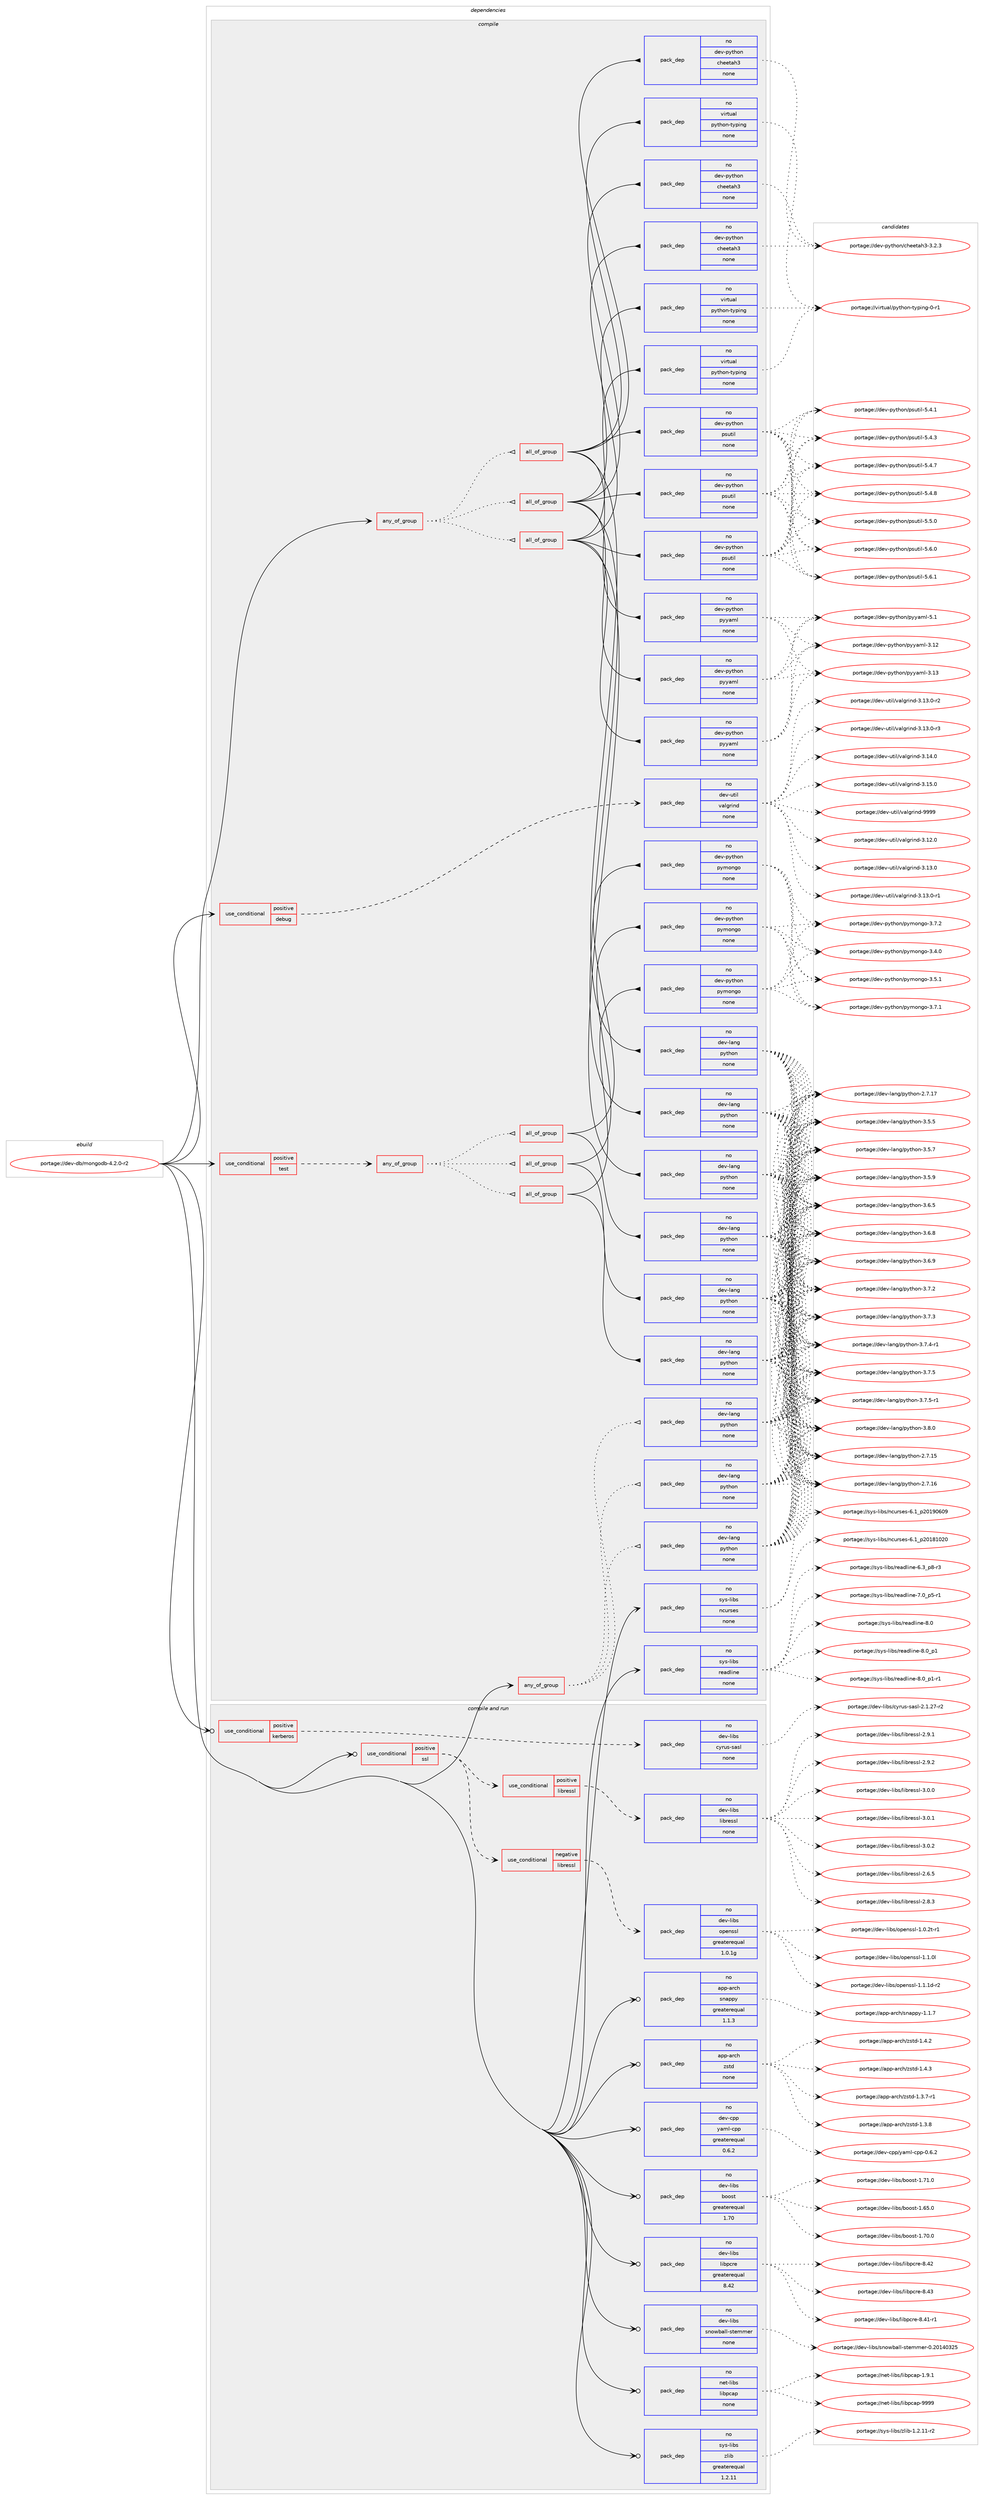 digraph prolog {

# *************
# Graph options
# *************

newrank=true;
concentrate=true;
compound=true;
graph [rankdir=LR,fontname=Helvetica,fontsize=10,ranksep=1.5];#, ranksep=2.5, nodesep=0.2];
edge  [arrowhead=vee];
node  [fontname=Helvetica,fontsize=10];

# **********
# The ebuild
# **********

subgraph cluster_leftcol {
color=gray;
rank=same;
label=<<i>ebuild</i>>;
id [label="portage://dev-db/mongodb-4.2.0-r2", color=red, width=4, href="../dev-db/mongodb-4.2.0-r2.svg"];
}

# ****************
# The dependencies
# ****************

subgraph cluster_midcol {
color=gray;
label=<<i>dependencies</i>>;
subgraph cluster_compile {
fillcolor="#eeeeee";
style=filled;
label=<<i>compile</i>>;
subgraph any1165 {
dependency54842 [label=<<TABLE BORDER="0" CELLBORDER="1" CELLSPACING="0" CELLPADDING="4"><TR><TD CELLPADDING="10">any_of_group</TD></TR></TABLE>>, shape=none, color=red];subgraph all44 {
dependency54843 [label=<<TABLE BORDER="0" CELLBORDER="1" CELLSPACING="0" CELLPADDING="4"><TR><TD CELLPADDING="10">all_of_group</TD></TR></TABLE>>, shape=none, color=red];subgraph pack41196 {
dependency54844 [label=<<TABLE BORDER="0" CELLBORDER="1" CELLSPACING="0" CELLPADDING="4" WIDTH="220"><TR><TD ROWSPAN="6" CELLPADDING="30">pack_dep</TD></TR><TR><TD WIDTH="110">no</TD></TR><TR><TD>dev-lang</TD></TR><TR><TD>python</TD></TR><TR><TD>none</TD></TR><TR><TD></TD></TR></TABLE>>, shape=none, color=blue];
}
dependency54843:e -> dependency54844:w [weight=20,style="solid",arrowhead="inv"];
subgraph pack41197 {
dependency54845 [label=<<TABLE BORDER="0" CELLBORDER="1" CELLSPACING="0" CELLPADDING="4" WIDTH="220"><TR><TD ROWSPAN="6" CELLPADDING="30">pack_dep</TD></TR><TR><TD WIDTH="110">no</TD></TR><TR><TD>dev-python</TD></TR><TR><TD>cheetah3</TD></TR><TR><TD>none</TD></TR><TR><TD></TD></TR></TABLE>>, shape=none, color=blue];
}
dependency54843:e -> dependency54845:w [weight=20,style="solid",arrowhead="inv"];
subgraph pack41198 {
dependency54846 [label=<<TABLE BORDER="0" CELLBORDER="1" CELLSPACING="0" CELLPADDING="4" WIDTH="220"><TR><TD ROWSPAN="6" CELLPADDING="30">pack_dep</TD></TR><TR><TD WIDTH="110">no</TD></TR><TR><TD>dev-python</TD></TR><TR><TD>psutil</TD></TR><TR><TD>none</TD></TR><TR><TD></TD></TR></TABLE>>, shape=none, color=blue];
}
dependency54843:e -> dependency54846:w [weight=20,style="solid",arrowhead="inv"];
subgraph pack41199 {
dependency54847 [label=<<TABLE BORDER="0" CELLBORDER="1" CELLSPACING="0" CELLPADDING="4" WIDTH="220"><TR><TD ROWSPAN="6" CELLPADDING="30">pack_dep</TD></TR><TR><TD WIDTH="110">no</TD></TR><TR><TD>dev-python</TD></TR><TR><TD>pyyaml</TD></TR><TR><TD>none</TD></TR><TR><TD></TD></TR></TABLE>>, shape=none, color=blue];
}
dependency54843:e -> dependency54847:w [weight=20,style="solid",arrowhead="inv"];
subgraph pack41200 {
dependency54848 [label=<<TABLE BORDER="0" CELLBORDER="1" CELLSPACING="0" CELLPADDING="4" WIDTH="220"><TR><TD ROWSPAN="6" CELLPADDING="30">pack_dep</TD></TR><TR><TD WIDTH="110">no</TD></TR><TR><TD>virtual</TD></TR><TR><TD>python-typing</TD></TR><TR><TD>none</TD></TR><TR><TD></TD></TR></TABLE>>, shape=none, color=blue];
}
dependency54843:e -> dependency54848:w [weight=20,style="solid",arrowhead="inv"];
}
dependency54842:e -> dependency54843:w [weight=20,style="dotted",arrowhead="oinv"];
subgraph all45 {
dependency54849 [label=<<TABLE BORDER="0" CELLBORDER="1" CELLSPACING="0" CELLPADDING="4"><TR><TD CELLPADDING="10">all_of_group</TD></TR></TABLE>>, shape=none, color=red];subgraph pack41201 {
dependency54850 [label=<<TABLE BORDER="0" CELLBORDER="1" CELLSPACING="0" CELLPADDING="4" WIDTH="220"><TR><TD ROWSPAN="6" CELLPADDING="30">pack_dep</TD></TR><TR><TD WIDTH="110">no</TD></TR><TR><TD>dev-lang</TD></TR><TR><TD>python</TD></TR><TR><TD>none</TD></TR><TR><TD></TD></TR></TABLE>>, shape=none, color=blue];
}
dependency54849:e -> dependency54850:w [weight=20,style="solid",arrowhead="inv"];
subgraph pack41202 {
dependency54851 [label=<<TABLE BORDER="0" CELLBORDER="1" CELLSPACING="0" CELLPADDING="4" WIDTH="220"><TR><TD ROWSPAN="6" CELLPADDING="30">pack_dep</TD></TR><TR><TD WIDTH="110">no</TD></TR><TR><TD>dev-python</TD></TR><TR><TD>cheetah3</TD></TR><TR><TD>none</TD></TR><TR><TD></TD></TR></TABLE>>, shape=none, color=blue];
}
dependency54849:e -> dependency54851:w [weight=20,style="solid",arrowhead="inv"];
subgraph pack41203 {
dependency54852 [label=<<TABLE BORDER="0" CELLBORDER="1" CELLSPACING="0" CELLPADDING="4" WIDTH="220"><TR><TD ROWSPAN="6" CELLPADDING="30">pack_dep</TD></TR><TR><TD WIDTH="110">no</TD></TR><TR><TD>dev-python</TD></TR><TR><TD>psutil</TD></TR><TR><TD>none</TD></TR><TR><TD></TD></TR></TABLE>>, shape=none, color=blue];
}
dependency54849:e -> dependency54852:w [weight=20,style="solid",arrowhead="inv"];
subgraph pack41204 {
dependency54853 [label=<<TABLE BORDER="0" CELLBORDER="1" CELLSPACING="0" CELLPADDING="4" WIDTH="220"><TR><TD ROWSPAN="6" CELLPADDING="30">pack_dep</TD></TR><TR><TD WIDTH="110">no</TD></TR><TR><TD>dev-python</TD></TR><TR><TD>pyyaml</TD></TR><TR><TD>none</TD></TR><TR><TD></TD></TR></TABLE>>, shape=none, color=blue];
}
dependency54849:e -> dependency54853:w [weight=20,style="solid",arrowhead="inv"];
subgraph pack41205 {
dependency54854 [label=<<TABLE BORDER="0" CELLBORDER="1" CELLSPACING="0" CELLPADDING="4" WIDTH="220"><TR><TD ROWSPAN="6" CELLPADDING="30">pack_dep</TD></TR><TR><TD WIDTH="110">no</TD></TR><TR><TD>virtual</TD></TR><TR><TD>python-typing</TD></TR><TR><TD>none</TD></TR><TR><TD></TD></TR></TABLE>>, shape=none, color=blue];
}
dependency54849:e -> dependency54854:w [weight=20,style="solid",arrowhead="inv"];
}
dependency54842:e -> dependency54849:w [weight=20,style="dotted",arrowhead="oinv"];
subgraph all46 {
dependency54855 [label=<<TABLE BORDER="0" CELLBORDER="1" CELLSPACING="0" CELLPADDING="4"><TR><TD CELLPADDING="10">all_of_group</TD></TR></TABLE>>, shape=none, color=red];subgraph pack41206 {
dependency54856 [label=<<TABLE BORDER="0" CELLBORDER="1" CELLSPACING="0" CELLPADDING="4" WIDTH="220"><TR><TD ROWSPAN="6" CELLPADDING="30">pack_dep</TD></TR><TR><TD WIDTH="110">no</TD></TR><TR><TD>dev-lang</TD></TR><TR><TD>python</TD></TR><TR><TD>none</TD></TR><TR><TD></TD></TR></TABLE>>, shape=none, color=blue];
}
dependency54855:e -> dependency54856:w [weight=20,style="solid",arrowhead="inv"];
subgraph pack41207 {
dependency54857 [label=<<TABLE BORDER="0" CELLBORDER="1" CELLSPACING="0" CELLPADDING="4" WIDTH="220"><TR><TD ROWSPAN="6" CELLPADDING="30">pack_dep</TD></TR><TR><TD WIDTH="110">no</TD></TR><TR><TD>dev-python</TD></TR><TR><TD>cheetah3</TD></TR><TR><TD>none</TD></TR><TR><TD></TD></TR></TABLE>>, shape=none, color=blue];
}
dependency54855:e -> dependency54857:w [weight=20,style="solid",arrowhead="inv"];
subgraph pack41208 {
dependency54858 [label=<<TABLE BORDER="0" CELLBORDER="1" CELLSPACING="0" CELLPADDING="4" WIDTH="220"><TR><TD ROWSPAN="6" CELLPADDING="30">pack_dep</TD></TR><TR><TD WIDTH="110">no</TD></TR><TR><TD>dev-python</TD></TR><TR><TD>psutil</TD></TR><TR><TD>none</TD></TR><TR><TD></TD></TR></TABLE>>, shape=none, color=blue];
}
dependency54855:e -> dependency54858:w [weight=20,style="solid",arrowhead="inv"];
subgraph pack41209 {
dependency54859 [label=<<TABLE BORDER="0" CELLBORDER="1" CELLSPACING="0" CELLPADDING="4" WIDTH="220"><TR><TD ROWSPAN="6" CELLPADDING="30">pack_dep</TD></TR><TR><TD WIDTH="110">no</TD></TR><TR><TD>dev-python</TD></TR><TR><TD>pyyaml</TD></TR><TR><TD>none</TD></TR><TR><TD></TD></TR></TABLE>>, shape=none, color=blue];
}
dependency54855:e -> dependency54859:w [weight=20,style="solid",arrowhead="inv"];
subgraph pack41210 {
dependency54860 [label=<<TABLE BORDER="0" CELLBORDER="1" CELLSPACING="0" CELLPADDING="4" WIDTH="220"><TR><TD ROWSPAN="6" CELLPADDING="30">pack_dep</TD></TR><TR><TD WIDTH="110">no</TD></TR><TR><TD>virtual</TD></TR><TR><TD>python-typing</TD></TR><TR><TD>none</TD></TR><TR><TD></TD></TR></TABLE>>, shape=none, color=blue];
}
dependency54855:e -> dependency54860:w [weight=20,style="solid",arrowhead="inv"];
}
dependency54842:e -> dependency54855:w [weight=20,style="dotted",arrowhead="oinv"];
}
id:e -> dependency54842:w [weight=20,style="solid",arrowhead="vee"];
subgraph any1166 {
dependency54861 [label=<<TABLE BORDER="0" CELLBORDER="1" CELLSPACING="0" CELLPADDING="4"><TR><TD CELLPADDING="10">any_of_group</TD></TR></TABLE>>, shape=none, color=red];subgraph pack41211 {
dependency54862 [label=<<TABLE BORDER="0" CELLBORDER="1" CELLSPACING="0" CELLPADDING="4" WIDTH="220"><TR><TD ROWSPAN="6" CELLPADDING="30">pack_dep</TD></TR><TR><TD WIDTH="110">no</TD></TR><TR><TD>dev-lang</TD></TR><TR><TD>python</TD></TR><TR><TD>none</TD></TR><TR><TD></TD></TR></TABLE>>, shape=none, color=blue];
}
dependency54861:e -> dependency54862:w [weight=20,style="dotted",arrowhead="oinv"];
subgraph pack41212 {
dependency54863 [label=<<TABLE BORDER="0" CELLBORDER="1" CELLSPACING="0" CELLPADDING="4" WIDTH="220"><TR><TD ROWSPAN="6" CELLPADDING="30">pack_dep</TD></TR><TR><TD WIDTH="110">no</TD></TR><TR><TD>dev-lang</TD></TR><TR><TD>python</TD></TR><TR><TD>none</TD></TR><TR><TD></TD></TR></TABLE>>, shape=none, color=blue];
}
dependency54861:e -> dependency54863:w [weight=20,style="dotted",arrowhead="oinv"];
subgraph pack41213 {
dependency54864 [label=<<TABLE BORDER="0" CELLBORDER="1" CELLSPACING="0" CELLPADDING="4" WIDTH="220"><TR><TD ROWSPAN="6" CELLPADDING="30">pack_dep</TD></TR><TR><TD WIDTH="110">no</TD></TR><TR><TD>dev-lang</TD></TR><TR><TD>python</TD></TR><TR><TD>none</TD></TR><TR><TD></TD></TR></TABLE>>, shape=none, color=blue];
}
dependency54861:e -> dependency54864:w [weight=20,style="dotted",arrowhead="oinv"];
}
id:e -> dependency54861:w [weight=20,style="solid",arrowhead="vee"];
subgraph cond12440 {
dependency54865 [label=<<TABLE BORDER="0" CELLBORDER="1" CELLSPACING="0" CELLPADDING="4"><TR><TD ROWSPAN="3" CELLPADDING="10">use_conditional</TD></TR><TR><TD>positive</TD></TR><TR><TD>debug</TD></TR></TABLE>>, shape=none, color=red];
subgraph pack41214 {
dependency54866 [label=<<TABLE BORDER="0" CELLBORDER="1" CELLSPACING="0" CELLPADDING="4" WIDTH="220"><TR><TD ROWSPAN="6" CELLPADDING="30">pack_dep</TD></TR><TR><TD WIDTH="110">no</TD></TR><TR><TD>dev-util</TD></TR><TR><TD>valgrind</TD></TR><TR><TD>none</TD></TR><TR><TD></TD></TR></TABLE>>, shape=none, color=blue];
}
dependency54865:e -> dependency54866:w [weight=20,style="dashed",arrowhead="vee"];
}
id:e -> dependency54865:w [weight=20,style="solid",arrowhead="vee"];
subgraph cond12441 {
dependency54867 [label=<<TABLE BORDER="0" CELLBORDER="1" CELLSPACING="0" CELLPADDING="4"><TR><TD ROWSPAN="3" CELLPADDING="10">use_conditional</TD></TR><TR><TD>positive</TD></TR><TR><TD>test</TD></TR></TABLE>>, shape=none, color=red];
subgraph any1167 {
dependency54868 [label=<<TABLE BORDER="0" CELLBORDER="1" CELLSPACING="0" CELLPADDING="4"><TR><TD CELLPADDING="10">any_of_group</TD></TR></TABLE>>, shape=none, color=red];subgraph all47 {
dependency54869 [label=<<TABLE BORDER="0" CELLBORDER="1" CELLSPACING="0" CELLPADDING="4"><TR><TD CELLPADDING="10">all_of_group</TD></TR></TABLE>>, shape=none, color=red];subgraph pack41215 {
dependency54870 [label=<<TABLE BORDER="0" CELLBORDER="1" CELLSPACING="0" CELLPADDING="4" WIDTH="220"><TR><TD ROWSPAN="6" CELLPADDING="30">pack_dep</TD></TR><TR><TD WIDTH="110">no</TD></TR><TR><TD>dev-lang</TD></TR><TR><TD>python</TD></TR><TR><TD>none</TD></TR><TR><TD></TD></TR></TABLE>>, shape=none, color=blue];
}
dependency54869:e -> dependency54870:w [weight=20,style="solid",arrowhead="inv"];
subgraph pack41216 {
dependency54871 [label=<<TABLE BORDER="0" CELLBORDER="1" CELLSPACING="0" CELLPADDING="4" WIDTH="220"><TR><TD ROWSPAN="6" CELLPADDING="30">pack_dep</TD></TR><TR><TD WIDTH="110">no</TD></TR><TR><TD>dev-python</TD></TR><TR><TD>pymongo</TD></TR><TR><TD>none</TD></TR><TR><TD></TD></TR></TABLE>>, shape=none, color=blue];
}
dependency54869:e -> dependency54871:w [weight=20,style="solid",arrowhead="inv"];
}
dependency54868:e -> dependency54869:w [weight=20,style="dotted",arrowhead="oinv"];
subgraph all48 {
dependency54872 [label=<<TABLE BORDER="0" CELLBORDER="1" CELLSPACING="0" CELLPADDING="4"><TR><TD CELLPADDING="10">all_of_group</TD></TR></TABLE>>, shape=none, color=red];subgraph pack41217 {
dependency54873 [label=<<TABLE BORDER="0" CELLBORDER="1" CELLSPACING="0" CELLPADDING="4" WIDTH="220"><TR><TD ROWSPAN="6" CELLPADDING="30">pack_dep</TD></TR><TR><TD WIDTH="110">no</TD></TR><TR><TD>dev-lang</TD></TR><TR><TD>python</TD></TR><TR><TD>none</TD></TR><TR><TD></TD></TR></TABLE>>, shape=none, color=blue];
}
dependency54872:e -> dependency54873:w [weight=20,style="solid",arrowhead="inv"];
subgraph pack41218 {
dependency54874 [label=<<TABLE BORDER="0" CELLBORDER="1" CELLSPACING="0" CELLPADDING="4" WIDTH="220"><TR><TD ROWSPAN="6" CELLPADDING="30">pack_dep</TD></TR><TR><TD WIDTH="110">no</TD></TR><TR><TD>dev-python</TD></TR><TR><TD>pymongo</TD></TR><TR><TD>none</TD></TR><TR><TD></TD></TR></TABLE>>, shape=none, color=blue];
}
dependency54872:e -> dependency54874:w [weight=20,style="solid",arrowhead="inv"];
}
dependency54868:e -> dependency54872:w [weight=20,style="dotted",arrowhead="oinv"];
subgraph all49 {
dependency54875 [label=<<TABLE BORDER="0" CELLBORDER="1" CELLSPACING="0" CELLPADDING="4"><TR><TD CELLPADDING="10">all_of_group</TD></TR></TABLE>>, shape=none, color=red];subgraph pack41219 {
dependency54876 [label=<<TABLE BORDER="0" CELLBORDER="1" CELLSPACING="0" CELLPADDING="4" WIDTH="220"><TR><TD ROWSPAN="6" CELLPADDING="30">pack_dep</TD></TR><TR><TD WIDTH="110">no</TD></TR><TR><TD>dev-lang</TD></TR><TR><TD>python</TD></TR><TR><TD>none</TD></TR><TR><TD></TD></TR></TABLE>>, shape=none, color=blue];
}
dependency54875:e -> dependency54876:w [weight=20,style="solid",arrowhead="inv"];
subgraph pack41220 {
dependency54877 [label=<<TABLE BORDER="0" CELLBORDER="1" CELLSPACING="0" CELLPADDING="4" WIDTH="220"><TR><TD ROWSPAN="6" CELLPADDING="30">pack_dep</TD></TR><TR><TD WIDTH="110">no</TD></TR><TR><TD>dev-python</TD></TR><TR><TD>pymongo</TD></TR><TR><TD>none</TD></TR><TR><TD></TD></TR></TABLE>>, shape=none, color=blue];
}
dependency54875:e -> dependency54877:w [weight=20,style="solid",arrowhead="inv"];
}
dependency54868:e -> dependency54875:w [weight=20,style="dotted",arrowhead="oinv"];
}
dependency54867:e -> dependency54868:w [weight=20,style="dashed",arrowhead="vee"];
}
id:e -> dependency54867:w [weight=20,style="solid",arrowhead="vee"];
subgraph pack41221 {
dependency54878 [label=<<TABLE BORDER="0" CELLBORDER="1" CELLSPACING="0" CELLPADDING="4" WIDTH="220"><TR><TD ROWSPAN="6" CELLPADDING="30">pack_dep</TD></TR><TR><TD WIDTH="110">no</TD></TR><TR><TD>sys-libs</TD></TR><TR><TD>ncurses</TD></TR><TR><TD>none</TD></TR><TR><TD></TD></TR></TABLE>>, shape=none, color=blue];
}
id:e -> dependency54878:w [weight=20,style="solid",arrowhead="vee"];
subgraph pack41222 {
dependency54879 [label=<<TABLE BORDER="0" CELLBORDER="1" CELLSPACING="0" CELLPADDING="4" WIDTH="220"><TR><TD ROWSPAN="6" CELLPADDING="30">pack_dep</TD></TR><TR><TD WIDTH="110">no</TD></TR><TR><TD>sys-libs</TD></TR><TR><TD>readline</TD></TR><TR><TD>none</TD></TR><TR><TD></TD></TR></TABLE>>, shape=none, color=blue];
}
id:e -> dependency54879:w [weight=20,style="solid",arrowhead="vee"];
}
subgraph cluster_compileandrun {
fillcolor="#eeeeee";
style=filled;
label=<<i>compile and run</i>>;
subgraph cond12442 {
dependency54880 [label=<<TABLE BORDER="0" CELLBORDER="1" CELLSPACING="0" CELLPADDING="4"><TR><TD ROWSPAN="3" CELLPADDING="10">use_conditional</TD></TR><TR><TD>positive</TD></TR><TR><TD>kerberos</TD></TR></TABLE>>, shape=none, color=red];
subgraph pack41223 {
dependency54881 [label=<<TABLE BORDER="0" CELLBORDER="1" CELLSPACING="0" CELLPADDING="4" WIDTH="220"><TR><TD ROWSPAN="6" CELLPADDING="30">pack_dep</TD></TR><TR><TD WIDTH="110">no</TD></TR><TR><TD>dev-libs</TD></TR><TR><TD>cyrus-sasl</TD></TR><TR><TD>none</TD></TR><TR><TD></TD></TR></TABLE>>, shape=none, color=blue];
}
dependency54880:e -> dependency54881:w [weight=20,style="dashed",arrowhead="vee"];
}
id:e -> dependency54880:w [weight=20,style="solid",arrowhead="odotvee"];
subgraph cond12443 {
dependency54882 [label=<<TABLE BORDER="0" CELLBORDER="1" CELLSPACING="0" CELLPADDING="4"><TR><TD ROWSPAN="3" CELLPADDING="10">use_conditional</TD></TR><TR><TD>positive</TD></TR><TR><TD>ssl</TD></TR></TABLE>>, shape=none, color=red];
subgraph cond12444 {
dependency54883 [label=<<TABLE BORDER="0" CELLBORDER="1" CELLSPACING="0" CELLPADDING="4"><TR><TD ROWSPAN="3" CELLPADDING="10">use_conditional</TD></TR><TR><TD>negative</TD></TR><TR><TD>libressl</TD></TR></TABLE>>, shape=none, color=red];
subgraph pack41224 {
dependency54884 [label=<<TABLE BORDER="0" CELLBORDER="1" CELLSPACING="0" CELLPADDING="4" WIDTH="220"><TR><TD ROWSPAN="6" CELLPADDING="30">pack_dep</TD></TR><TR><TD WIDTH="110">no</TD></TR><TR><TD>dev-libs</TD></TR><TR><TD>openssl</TD></TR><TR><TD>greaterequal</TD></TR><TR><TD>1.0.1g</TD></TR></TABLE>>, shape=none, color=blue];
}
dependency54883:e -> dependency54884:w [weight=20,style="dashed",arrowhead="vee"];
}
dependency54882:e -> dependency54883:w [weight=20,style="dashed",arrowhead="vee"];
subgraph cond12445 {
dependency54885 [label=<<TABLE BORDER="0" CELLBORDER="1" CELLSPACING="0" CELLPADDING="4"><TR><TD ROWSPAN="3" CELLPADDING="10">use_conditional</TD></TR><TR><TD>positive</TD></TR><TR><TD>libressl</TD></TR></TABLE>>, shape=none, color=red];
subgraph pack41225 {
dependency54886 [label=<<TABLE BORDER="0" CELLBORDER="1" CELLSPACING="0" CELLPADDING="4" WIDTH="220"><TR><TD ROWSPAN="6" CELLPADDING="30">pack_dep</TD></TR><TR><TD WIDTH="110">no</TD></TR><TR><TD>dev-libs</TD></TR><TR><TD>libressl</TD></TR><TR><TD>none</TD></TR><TR><TD></TD></TR></TABLE>>, shape=none, color=blue];
}
dependency54885:e -> dependency54886:w [weight=20,style="dashed",arrowhead="vee"];
}
dependency54882:e -> dependency54885:w [weight=20,style="dashed",arrowhead="vee"];
}
id:e -> dependency54882:w [weight=20,style="solid",arrowhead="odotvee"];
subgraph pack41226 {
dependency54887 [label=<<TABLE BORDER="0" CELLBORDER="1" CELLSPACING="0" CELLPADDING="4" WIDTH="220"><TR><TD ROWSPAN="6" CELLPADDING="30">pack_dep</TD></TR><TR><TD WIDTH="110">no</TD></TR><TR><TD>app-arch</TD></TR><TR><TD>snappy</TD></TR><TR><TD>greaterequal</TD></TR><TR><TD>1.1.3</TD></TR></TABLE>>, shape=none, color=blue];
}
id:e -> dependency54887:w [weight=20,style="solid",arrowhead="odotvee"];
subgraph pack41227 {
dependency54888 [label=<<TABLE BORDER="0" CELLBORDER="1" CELLSPACING="0" CELLPADDING="4" WIDTH="220"><TR><TD ROWSPAN="6" CELLPADDING="30">pack_dep</TD></TR><TR><TD WIDTH="110">no</TD></TR><TR><TD>app-arch</TD></TR><TR><TD>zstd</TD></TR><TR><TD>none</TD></TR><TR><TD></TD></TR></TABLE>>, shape=none, color=blue];
}
id:e -> dependency54888:w [weight=20,style="solid",arrowhead="odotvee"];
subgraph pack41228 {
dependency54889 [label=<<TABLE BORDER="0" CELLBORDER="1" CELLSPACING="0" CELLPADDING="4" WIDTH="220"><TR><TD ROWSPAN="6" CELLPADDING="30">pack_dep</TD></TR><TR><TD WIDTH="110">no</TD></TR><TR><TD>dev-cpp</TD></TR><TR><TD>yaml-cpp</TD></TR><TR><TD>greaterequal</TD></TR><TR><TD>0.6.2</TD></TR></TABLE>>, shape=none, color=blue];
}
id:e -> dependency54889:w [weight=20,style="solid",arrowhead="odotvee"];
subgraph pack41229 {
dependency54890 [label=<<TABLE BORDER="0" CELLBORDER="1" CELLSPACING="0" CELLPADDING="4" WIDTH="220"><TR><TD ROWSPAN="6" CELLPADDING="30">pack_dep</TD></TR><TR><TD WIDTH="110">no</TD></TR><TR><TD>dev-libs</TD></TR><TR><TD>boost</TD></TR><TR><TD>greaterequal</TD></TR><TR><TD>1.70</TD></TR></TABLE>>, shape=none, color=blue];
}
id:e -> dependency54890:w [weight=20,style="solid",arrowhead="odotvee"];
subgraph pack41230 {
dependency54891 [label=<<TABLE BORDER="0" CELLBORDER="1" CELLSPACING="0" CELLPADDING="4" WIDTH="220"><TR><TD ROWSPAN="6" CELLPADDING="30">pack_dep</TD></TR><TR><TD WIDTH="110">no</TD></TR><TR><TD>dev-libs</TD></TR><TR><TD>libpcre</TD></TR><TR><TD>greaterequal</TD></TR><TR><TD>8.42</TD></TR></TABLE>>, shape=none, color=blue];
}
id:e -> dependency54891:w [weight=20,style="solid",arrowhead="odotvee"];
subgraph pack41231 {
dependency54892 [label=<<TABLE BORDER="0" CELLBORDER="1" CELLSPACING="0" CELLPADDING="4" WIDTH="220"><TR><TD ROWSPAN="6" CELLPADDING="30">pack_dep</TD></TR><TR><TD WIDTH="110">no</TD></TR><TR><TD>dev-libs</TD></TR><TR><TD>snowball-stemmer</TD></TR><TR><TD>none</TD></TR><TR><TD></TD></TR></TABLE>>, shape=none, color=blue];
}
id:e -> dependency54892:w [weight=20,style="solid",arrowhead="odotvee"];
subgraph pack41232 {
dependency54893 [label=<<TABLE BORDER="0" CELLBORDER="1" CELLSPACING="0" CELLPADDING="4" WIDTH="220"><TR><TD ROWSPAN="6" CELLPADDING="30">pack_dep</TD></TR><TR><TD WIDTH="110">no</TD></TR><TR><TD>net-libs</TD></TR><TR><TD>libpcap</TD></TR><TR><TD>none</TD></TR><TR><TD></TD></TR></TABLE>>, shape=none, color=blue];
}
id:e -> dependency54893:w [weight=20,style="solid",arrowhead="odotvee"];
subgraph pack41233 {
dependency54894 [label=<<TABLE BORDER="0" CELLBORDER="1" CELLSPACING="0" CELLPADDING="4" WIDTH="220"><TR><TD ROWSPAN="6" CELLPADDING="30">pack_dep</TD></TR><TR><TD WIDTH="110">no</TD></TR><TR><TD>sys-libs</TD></TR><TR><TD>zlib</TD></TR><TR><TD>greaterequal</TD></TR><TR><TD>1.2.11</TD></TR></TABLE>>, shape=none, color=blue];
}
id:e -> dependency54894:w [weight=20,style="solid",arrowhead="odotvee"];
}
subgraph cluster_run {
fillcolor="#eeeeee";
style=filled;
label=<<i>run</i>>;
}
}

# **************
# The candidates
# **************

subgraph cluster_choices {
rank=same;
color=gray;
label=<<i>candidates</i>>;

subgraph choice41196 {
color=black;
nodesep=1;
choiceportage10010111845108971101034711212111610411111045504655464953 [label="portage://dev-lang/python-2.7.15", color=red, width=4,href="../dev-lang/python-2.7.15.svg"];
choiceportage10010111845108971101034711212111610411111045504655464954 [label="portage://dev-lang/python-2.7.16", color=red, width=4,href="../dev-lang/python-2.7.16.svg"];
choiceportage10010111845108971101034711212111610411111045504655464955 [label="portage://dev-lang/python-2.7.17", color=red, width=4,href="../dev-lang/python-2.7.17.svg"];
choiceportage100101118451089711010347112121116104111110455146534653 [label="portage://dev-lang/python-3.5.5", color=red, width=4,href="../dev-lang/python-3.5.5.svg"];
choiceportage100101118451089711010347112121116104111110455146534655 [label="portage://dev-lang/python-3.5.7", color=red, width=4,href="../dev-lang/python-3.5.7.svg"];
choiceportage100101118451089711010347112121116104111110455146534657 [label="portage://dev-lang/python-3.5.9", color=red, width=4,href="../dev-lang/python-3.5.9.svg"];
choiceportage100101118451089711010347112121116104111110455146544653 [label="portage://dev-lang/python-3.6.5", color=red, width=4,href="../dev-lang/python-3.6.5.svg"];
choiceportage100101118451089711010347112121116104111110455146544656 [label="portage://dev-lang/python-3.6.8", color=red, width=4,href="../dev-lang/python-3.6.8.svg"];
choiceportage100101118451089711010347112121116104111110455146544657 [label="portage://dev-lang/python-3.6.9", color=red, width=4,href="../dev-lang/python-3.6.9.svg"];
choiceportage100101118451089711010347112121116104111110455146554650 [label="portage://dev-lang/python-3.7.2", color=red, width=4,href="../dev-lang/python-3.7.2.svg"];
choiceportage100101118451089711010347112121116104111110455146554651 [label="portage://dev-lang/python-3.7.3", color=red, width=4,href="../dev-lang/python-3.7.3.svg"];
choiceportage1001011184510897110103471121211161041111104551465546524511449 [label="portage://dev-lang/python-3.7.4-r1", color=red, width=4,href="../dev-lang/python-3.7.4-r1.svg"];
choiceportage100101118451089711010347112121116104111110455146554653 [label="portage://dev-lang/python-3.7.5", color=red, width=4,href="../dev-lang/python-3.7.5.svg"];
choiceportage1001011184510897110103471121211161041111104551465546534511449 [label="portage://dev-lang/python-3.7.5-r1", color=red, width=4,href="../dev-lang/python-3.7.5-r1.svg"];
choiceportage100101118451089711010347112121116104111110455146564648 [label="portage://dev-lang/python-3.8.0", color=red, width=4,href="../dev-lang/python-3.8.0.svg"];
dependency54844:e -> choiceportage10010111845108971101034711212111610411111045504655464953:w [style=dotted,weight="100"];
dependency54844:e -> choiceportage10010111845108971101034711212111610411111045504655464954:w [style=dotted,weight="100"];
dependency54844:e -> choiceportage10010111845108971101034711212111610411111045504655464955:w [style=dotted,weight="100"];
dependency54844:e -> choiceportage100101118451089711010347112121116104111110455146534653:w [style=dotted,weight="100"];
dependency54844:e -> choiceportage100101118451089711010347112121116104111110455146534655:w [style=dotted,weight="100"];
dependency54844:e -> choiceportage100101118451089711010347112121116104111110455146534657:w [style=dotted,weight="100"];
dependency54844:e -> choiceportage100101118451089711010347112121116104111110455146544653:w [style=dotted,weight="100"];
dependency54844:e -> choiceportage100101118451089711010347112121116104111110455146544656:w [style=dotted,weight="100"];
dependency54844:e -> choiceportage100101118451089711010347112121116104111110455146544657:w [style=dotted,weight="100"];
dependency54844:e -> choiceportage100101118451089711010347112121116104111110455146554650:w [style=dotted,weight="100"];
dependency54844:e -> choiceportage100101118451089711010347112121116104111110455146554651:w [style=dotted,weight="100"];
dependency54844:e -> choiceportage1001011184510897110103471121211161041111104551465546524511449:w [style=dotted,weight="100"];
dependency54844:e -> choiceportage100101118451089711010347112121116104111110455146554653:w [style=dotted,weight="100"];
dependency54844:e -> choiceportage1001011184510897110103471121211161041111104551465546534511449:w [style=dotted,weight="100"];
dependency54844:e -> choiceportage100101118451089711010347112121116104111110455146564648:w [style=dotted,weight="100"];
}
subgraph choice41197 {
color=black;
nodesep=1;
choiceportage1001011184511212111610411111047991041011011169710451455146504651 [label="portage://dev-python/cheetah3-3.2.3", color=red, width=4,href="../dev-python/cheetah3-3.2.3.svg"];
dependency54845:e -> choiceportage1001011184511212111610411111047991041011011169710451455146504651:w [style=dotted,weight="100"];
}
subgraph choice41198 {
color=black;
nodesep=1;
choiceportage1001011184511212111610411111047112115117116105108455346524649 [label="portage://dev-python/psutil-5.4.1", color=red, width=4,href="../dev-python/psutil-5.4.1.svg"];
choiceportage1001011184511212111610411111047112115117116105108455346524651 [label="portage://dev-python/psutil-5.4.3", color=red, width=4,href="../dev-python/psutil-5.4.3.svg"];
choiceportage1001011184511212111610411111047112115117116105108455346524655 [label="portage://dev-python/psutil-5.4.7", color=red, width=4,href="../dev-python/psutil-5.4.7.svg"];
choiceportage1001011184511212111610411111047112115117116105108455346524656 [label="portage://dev-python/psutil-5.4.8", color=red, width=4,href="../dev-python/psutil-5.4.8.svg"];
choiceportage1001011184511212111610411111047112115117116105108455346534648 [label="portage://dev-python/psutil-5.5.0", color=red, width=4,href="../dev-python/psutil-5.5.0.svg"];
choiceportage1001011184511212111610411111047112115117116105108455346544648 [label="portage://dev-python/psutil-5.6.0", color=red, width=4,href="../dev-python/psutil-5.6.0.svg"];
choiceportage1001011184511212111610411111047112115117116105108455346544649 [label="portage://dev-python/psutil-5.6.1", color=red, width=4,href="../dev-python/psutil-5.6.1.svg"];
dependency54846:e -> choiceportage1001011184511212111610411111047112115117116105108455346524649:w [style=dotted,weight="100"];
dependency54846:e -> choiceportage1001011184511212111610411111047112115117116105108455346524651:w [style=dotted,weight="100"];
dependency54846:e -> choiceportage1001011184511212111610411111047112115117116105108455346524655:w [style=dotted,weight="100"];
dependency54846:e -> choiceportage1001011184511212111610411111047112115117116105108455346524656:w [style=dotted,weight="100"];
dependency54846:e -> choiceportage1001011184511212111610411111047112115117116105108455346534648:w [style=dotted,weight="100"];
dependency54846:e -> choiceportage1001011184511212111610411111047112115117116105108455346544648:w [style=dotted,weight="100"];
dependency54846:e -> choiceportage1001011184511212111610411111047112115117116105108455346544649:w [style=dotted,weight="100"];
}
subgraph choice41199 {
color=black;
nodesep=1;
choiceportage1001011184511212111610411111047112121121971091084551464950 [label="portage://dev-python/pyyaml-3.12", color=red, width=4,href="../dev-python/pyyaml-3.12.svg"];
choiceportage1001011184511212111610411111047112121121971091084551464951 [label="portage://dev-python/pyyaml-3.13", color=red, width=4,href="../dev-python/pyyaml-3.13.svg"];
choiceportage10010111845112121116104111110471121211219710910845534649 [label="portage://dev-python/pyyaml-5.1", color=red, width=4,href="../dev-python/pyyaml-5.1.svg"];
dependency54847:e -> choiceportage1001011184511212111610411111047112121121971091084551464950:w [style=dotted,weight="100"];
dependency54847:e -> choiceportage1001011184511212111610411111047112121121971091084551464951:w [style=dotted,weight="100"];
dependency54847:e -> choiceportage10010111845112121116104111110471121211219710910845534649:w [style=dotted,weight="100"];
}
subgraph choice41200 {
color=black;
nodesep=1;
choiceportage11810511411611797108471121211161041111104511612111210511010345484511449 [label="portage://virtual/python-typing-0-r1", color=red, width=4,href="../virtual/python-typing-0-r1.svg"];
dependency54848:e -> choiceportage11810511411611797108471121211161041111104511612111210511010345484511449:w [style=dotted,weight="100"];
}
subgraph choice41201 {
color=black;
nodesep=1;
choiceportage10010111845108971101034711212111610411111045504655464953 [label="portage://dev-lang/python-2.7.15", color=red, width=4,href="../dev-lang/python-2.7.15.svg"];
choiceportage10010111845108971101034711212111610411111045504655464954 [label="portage://dev-lang/python-2.7.16", color=red, width=4,href="../dev-lang/python-2.7.16.svg"];
choiceportage10010111845108971101034711212111610411111045504655464955 [label="portage://dev-lang/python-2.7.17", color=red, width=4,href="../dev-lang/python-2.7.17.svg"];
choiceportage100101118451089711010347112121116104111110455146534653 [label="portage://dev-lang/python-3.5.5", color=red, width=4,href="../dev-lang/python-3.5.5.svg"];
choiceportage100101118451089711010347112121116104111110455146534655 [label="portage://dev-lang/python-3.5.7", color=red, width=4,href="../dev-lang/python-3.5.7.svg"];
choiceportage100101118451089711010347112121116104111110455146534657 [label="portage://dev-lang/python-3.5.9", color=red, width=4,href="../dev-lang/python-3.5.9.svg"];
choiceportage100101118451089711010347112121116104111110455146544653 [label="portage://dev-lang/python-3.6.5", color=red, width=4,href="../dev-lang/python-3.6.5.svg"];
choiceportage100101118451089711010347112121116104111110455146544656 [label="portage://dev-lang/python-3.6.8", color=red, width=4,href="../dev-lang/python-3.6.8.svg"];
choiceportage100101118451089711010347112121116104111110455146544657 [label="portage://dev-lang/python-3.6.9", color=red, width=4,href="../dev-lang/python-3.6.9.svg"];
choiceportage100101118451089711010347112121116104111110455146554650 [label="portage://dev-lang/python-3.7.2", color=red, width=4,href="../dev-lang/python-3.7.2.svg"];
choiceportage100101118451089711010347112121116104111110455146554651 [label="portage://dev-lang/python-3.7.3", color=red, width=4,href="../dev-lang/python-3.7.3.svg"];
choiceportage1001011184510897110103471121211161041111104551465546524511449 [label="portage://dev-lang/python-3.7.4-r1", color=red, width=4,href="../dev-lang/python-3.7.4-r1.svg"];
choiceportage100101118451089711010347112121116104111110455146554653 [label="portage://dev-lang/python-3.7.5", color=red, width=4,href="../dev-lang/python-3.7.5.svg"];
choiceportage1001011184510897110103471121211161041111104551465546534511449 [label="portage://dev-lang/python-3.7.5-r1", color=red, width=4,href="../dev-lang/python-3.7.5-r1.svg"];
choiceportage100101118451089711010347112121116104111110455146564648 [label="portage://dev-lang/python-3.8.0", color=red, width=4,href="../dev-lang/python-3.8.0.svg"];
dependency54850:e -> choiceportage10010111845108971101034711212111610411111045504655464953:w [style=dotted,weight="100"];
dependency54850:e -> choiceportage10010111845108971101034711212111610411111045504655464954:w [style=dotted,weight="100"];
dependency54850:e -> choiceportage10010111845108971101034711212111610411111045504655464955:w [style=dotted,weight="100"];
dependency54850:e -> choiceportage100101118451089711010347112121116104111110455146534653:w [style=dotted,weight="100"];
dependency54850:e -> choiceportage100101118451089711010347112121116104111110455146534655:w [style=dotted,weight="100"];
dependency54850:e -> choiceportage100101118451089711010347112121116104111110455146534657:w [style=dotted,weight="100"];
dependency54850:e -> choiceportage100101118451089711010347112121116104111110455146544653:w [style=dotted,weight="100"];
dependency54850:e -> choiceportage100101118451089711010347112121116104111110455146544656:w [style=dotted,weight="100"];
dependency54850:e -> choiceportage100101118451089711010347112121116104111110455146544657:w [style=dotted,weight="100"];
dependency54850:e -> choiceportage100101118451089711010347112121116104111110455146554650:w [style=dotted,weight="100"];
dependency54850:e -> choiceportage100101118451089711010347112121116104111110455146554651:w [style=dotted,weight="100"];
dependency54850:e -> choiceportage1001011184510897110103471121211161041111104551465546524511449:w [style=dotted,weight="100"];
dependency54850:e -> choiceportage100101118451089711010347112121116104111110455146554653:w [style=dotted,weight="100"];
dependency54850:e -> choiceportage1001011184510897110103471121211161041111104551465546534511449:w [style=dotted,weight="100"];
dependency54850:e -> choiceportage100101118451089711010347112121116104111110455146564648:w [style=dotted,weight="100"];
}
subgraph choice41202 {
color=black;
nodesep=1;
choiceportage1001011184511212111610411111047991041011011169710451455146504651 [label="portage://dev-python/cheetah3-3.2.3", color=red, width=4,href="../dev-python/cheetah3-3.2.3.svg"];
dependency54851:e -> choiceportage1001011184511212111610411111047991041011011169710451455146504651:w [style=dotted,weight="100"];
}
subgraph choice41203 {
color=black;
nodesep=1;
choiceportage1001011184511212111610411111047112115117116105108455346524649 [label="portage://dev-python/psutil-5.4.1", color=red, width=4,href="../dev-python/psutil-5.4.1.svg"];
choiceportage1001011184511212111610411111047112115117116105108455346524651 [label="portage://dev-python/psutil-5.4.3", color=red, width=4,href="../dev-python/psutil-5.4.3.svg"];
choiceportage1001011184511212111610411111047112115117116105108455346524655 [label="portage://dev-python/psutil-5.4.7", color=red, width=4,href="../dev-python/psutil-5.4.7.svg"];
choiceportage1001011184511212111610411111047112115117116105108455346524656 [label="portage://dev-python/psutil-5.4.8", color=red, width=4,href="../dev-python/psutil-5.4.8.svg"];
choiceportage1001011184511212111610411111047112115117116105108455346534648 [label="portage://dev-python/psutil-5.5.0", color=red, width=4,href="../dev-python/psutil-5.5.0.svg"];
choiceportage1001011184511212111610411111047112115117116105108455346544648 [label="portage://dev-python/psutil-5.6.0", color=red, width=4,href="../dev-python/psutil-5.6.0.svg"];
choiceportage1001011184511212111610411111047112115117116105108455346544649 [label="portage://dev-python/psutil-5.6.1", color=red, width=4,href="../dev-python/psutil-5.6.1.svg"];
dependency54852:e -> choiceportage1001011184511212111610411111047112115117116105108455346524649:w [style=dotted,weight="100"];
dependency54852:e -> choiceportage1001011184511212111610411111047112115117116105108455346524651:w [style=dotted,weight="100"];
dependency54852:e -> choiceportage1001011184511212111610411111047112115117116105108455346524655:w [style=dotted,weight="100"];
dependency54852:e -> choiceportage1001011184511212111610411111047112115117116105108455346524656:w [style=dotted,weight="100"];
dependency54852:e -> choiceportage1001011184511212111610411111047112115117116105108455346534648:w [style=dotted,weight="100"];
dependency54852:e -> choiceportage1001011184511212111610411111047112115117116105108455346544648:w [style=dotted,weight="100"];
dependency54852:e -> choiceportage1001011184511212111610411111047112115117116105108455346544649:w [style=dotted,weight="100"];
}
subgraph choice41204 {
color=black;
nodesep=1;
choiceportage1001011184511212111610411111047112121121971091084551464950 [label="portage://dev-python/pyyaml-3.12", color=red, width=4,href="../dev-python/pyyaml-3.12.svg"];
choiceportage1001011184511212111610411111047112121121971091084551464951 [label="portage://dev-python/pyyaml-3.13", color=red, width=4,href="../dev-python/pyyaml-3.13.svg"];
choiceportage10010111845112121116104111110471121211219710910845534649 [label="portage://dev-python/pyyaml-5.1", color=red, width=4,href="../dev-python/pyyaml-5.1.svg"];
dependency54853:e -> choiceportage1001011184511212111610411111047112121121971091084551464950:w [style=dotted,weight="100"];
dependency54853:e -> choiceportage1001011184511212111610411111047112121121971091084551464951:w [style=dotted,weight="100"];
dependency54853:e -> choiceportage10010111845112121116104111110471121211219710910845534649:w [style=dotted,weight="100"];
}
subgraph choice41205 {
color=black;
nodesep=1;
choiceportage11810511411611797108471121211161041111104511612111210511010345484511449 [label="portage://virtual/python-typing-0-r1", color=red, width=4,href="../virtual/python-typing-0-r1.svg"];
dependency54854:e -> choiceportage11810511411611797108471121211161041111104511612111210511010345484511449:w [style=dotted,weight="100"];
}
subgraph choice41206 {
color=black;
nodesep=1;
choiceportage10010111845108971101034711212111610411111045504655464953 [label="portage://dev-lang/python-2.7.15", color=red, width=4,href="../dev-lang/python-2.7.15.svg"];
choiceportage10010111845108971101034711212111610411111045504655464954 [label="portage://dev-lang/python-2.7.16", color=red, width=4,href="../dev-lang/python-2.7.16.svg"];
choiceportage10010111845108971101034711212111610411111045504655464955 [label="portage://dev-lang/python-2.7.17", color=red, width=4,href="../dev-lang/python-2.7.17.svg"];
choiceportage100101118451089711010347112121116104111110455146534653 [label="portage://dev-lang/python-3.5.5", color=red, width=4,href="../dev-lang/python-3.5.5.svg"];
choiceportage100101118451089711010347112121116104111110455146534655 [label="portage://dev-lang/python-3.5.7", color=red, width=4,href="../dev-lang/python-3.5.7.svg"];
choiceportage100101118451089711010347112121116104111110455146534657 [label="portage://dev-lang/python-3.5.9", color=red, width=4,href="../dev-lang/python-3.5.9.svg"];
choiceportage100101118451089711010347112121116104111110455146544653 [label="portage://dev-lang/python-3.6.5", color=red, width=4,href="../dev-lang/python-3.6.5.svg"];
choiceportage100101118451089711010347112121116104111110455146544656 [label="portage://dev-lang/python-3.6.8", color=red, width=4,href="../dev-lang/python-3.6.8.svg"];
choiceportage100101118451089711010347112121116104111110455146544657 [label="portage://dev-lang/python-3.6.9", color=red, width=4,href="../dev-lang/python-3.6.9.svg"];
choiceportage100101118451089711010347112121116104111110455146554650 [label="portage://dev-lang/python-3.7.2", color=red, width=4,href="../dev-lang/python-3.7.2.svg"];
choiceportage100101118451089711010347112121116104111110455146554651 [label="portage://dev-lang/python-3.7.3", color=red, width=4,href="../dev-lang/python-3.7.3.svg"];
choiceportage1001011184510897110103471121211161041111104551465546524511449 [label="portage://dev-lang/python-3.7.4-r1", color=red, width=4,href="../dev-lang/python-3.7.4-r1.svg"];
choiceportage100101118451089711010347112121116104111110455146554653 [label="portage://dev-lang/python-3.7.5", color=red, width=4,href="../dev-lang/python-3.7.5.svg"];
choiceportage1001011184510897110103471121211161041111104551465546534511449 [label="portage://dev-lang/python-3.7.5-r1", color=red, width=4,href="../dev-lang/python-3.7.5-r1.svg"];
choiceportage100101118451089711010347112121116104111110455146564648 [label="portage://dev-lang/python-3.8.0", color=red, width=4,href="../dev-lang/python-3.8.0.svg"];
dependency54856:e -> choiceportage10010111845108971101034711212111610411111045504655464953:w [style=dotted,weight="100"];
dependency54856:e -> choiceportage10010111845108971101034711212111610411111045504655464954:w [style=dotted,weight="100"];
dependency54856:e -> choiceportage10010111845108971101034711212111610411111045504655464955:w [style=dotted,weight="100"];
dependency54856:e -> choiceportage100101118451089711010347112121116104111110455146534653:w [style=dotted,weight="100"];
dependency54856:e -> choiceportage100101118451089711010347112121116104111110455146534655:w [style=dotted,weight="100"];
dependency54856:e -> choiceportage100101118451089711010347112121116104111110455146534657:w [style=dotted,weight="100"];
dependency54856:e -> choiceportage100101118451089711010347112121116104111110455146544653:w [style=dotted,weight="100"];
dependency54856:e -> choiceportage100101118451089711010347112121116104111110455146544656:w [style=dotted,weight="100"];
dependency54856:e -> choiceportage100101118451089711010347112121116104111110455146544657:w [style=dotted,weight="100"];
dependency54856:e -> choiceportage100101118451089711010347112121116104111110455146554650:w [style=dotted,weight="100"];
dependency54856:e -> choiceportage100101118451089711010347112121116104111110455146554651:w [style=dotted,weight="100"];
dependency54856:e -> choiceportage1001011184510897110103471121211161041111104551465546524511449:w [style=dotted,weight="100"];
dependency54856:e -> choiceportage100101118451089711010347112121116104111110455146554653:w [style=dotted,weight="100"];
dependency54856:e -> choiceportage1001011184510897110103471121211161041111104551465546534511449:w [style=dotted,weight="100"];
dependency54856:e -> choiceportage100101118451089711010347112121116104111110455146564648:w [style=dotted,weight="100"];
}
subgraph choice41207 {
color=black;
nodesep=1;
choiceportage1001011184511212111610411111047991041011011169710451455146504651 [label="portage://dev-python/cheetah3-3.2.3", color=red, width=4,href="../dev-python/cheetah3-3.2.3.svg"];
dependency54857:e -> choiceportage1001011184511212111610411111047991041011011169710451455146504651:w [style=dotted,weight="100"];
}
subgraph choice41208 {
color=black;
nodesep=1;
choiceportage1001011184511212111610411111047112115117116105108455346524649 [label="portage://dev-python/psutil-5.4.1", color=red, width=4,href="../dev-python/psutil-5.4.1.svg"];
choiceportage1001011184511212111610411111047112115117116105108455346524651 [label="portage://dev-python/psutil-5.4.3", color=red, width=4,href="../dev-python/psutil-5.4.3.svg"];
choiceportage1001011184511212111610411111047112115117116105108455346524655 [label="portage://dev-python/psutil-5.4.7", color=red, width=4,href="../dev-python/psutil-5.4.7.svg"];
choiceportage1001011184511212111610411111047112115117116105108455346524656 [label="portage://dev-python/psutil-5.4.8", color=red, width=4,href="../dev-python/psutil-5.4.8.svg"];
choiceportage1001011184511212111610411111047112115117116105108455346534648 [label="portage://dev-python/psutil-5.5.0", color=red, width=4,href="../dev-python/psutil-5.5.0.svg"];
choiceportage1001011184511212111610411111047112115117116105108455346544648 [label="portage://dev-python/psutil-5.6.0", color=red, width=4,href="../dev-python/psutil-5.6.0.svg"];
choiceportage1001011184511212111610411111047112115117116105108455346544649 [label="portage://dev-python/psutil-5.6.1", color=red, width=4,href="../dev-python/psutil-5.6.1.svg"];
dependency54858:e -> choiceportage1001011184511212111610411111047112115117116105108455346524649:w [style=dotted,weight="100"];
dependency54858:e -> choiceportage1001011184511212111610411111047112115117116105108455346524651:w [style=dotted,weight="100"];
dependency54858:e -> choiceportage1001011184511212111610411111047112115117116105108455346524655:w [style=dotted,weight="100"];
dependency54858:e -> choiceportage1001011184511212111610411111047112115117116105108455346524656:w [style=dotted,weight="100"];
dependency54858:e -> choiceportage1001011184511212111610411111047112115117116105108455346534648:w [style=dotted,weight="100"];
dependency54858:e -> choiceportage1001011184511212111610411111047112115117116105108455346544648:w [style=dotted,weight="100"];
dependency54858:e -> choiceportage1001011184511212111610411111047112115117116105108455346544649:w [style=dotted,weight="100"];
}
subgraph choice41209 {
color=black;
nodesep=1;
choiceportage1001011184511212111610411111047112121121971091084551464950 [label="portage://dev-python/pyyaml-3.12", color=red, width=4,href="../dev-python/pyyaml-3.12.svg"];
choiceportage1001011184511212111610411111047112121121971091084551464951 [label="portage://dev-python/pyyaml-3.13", color=red, width=4,href="../dev-python/pyyaml-3.13.svg"];
choiceportage10010111845112121116104111110471121211219710910845534649 [label="portage://dev-python/pyyaml-5.1", color=red, width=4,href="../dev-python/pyyaml-5.1.svg"];
dependency54859:e -> choiceportage1001011184511212111610411111047112121121971091084551464950:w [style=dotted,weight="100"];
dependency54859:e -> choiceportage1001011184511212111610411111047112121121971091084551464951:w [style=dotted,weight="100"];
dependency54859:e -> choiceportage10010111845112121116104111110471121211219710910845534649:w [style=dotted,weight="100"];
}
subgraph choice41210 {
color=black;
nodesep=1;
choiceportage11810511411611797108471121211161041111104511612111210511010345484511449 [label="portage://virtual/python-typing-0-r1", color=red, width=4,href="../virtual/python-typing-0-r1.svg"];
dependency54860:e -> choiceportage11810511411611797108471121211161041111104511612111210511010345484511449:w [style=dotted,weight="100"];
}
subgraph choice41211 {
color=black;
nodesep=1;
choiceportage10010111845108971101034711212111610411111045504655464953 [label="portage://dev-lang/python-2.7.15", color=red, width=4,href="../dev-lang/python-2.7.15.svg"];
choiceportage10010111845108971101034711212111610411111045504655464954 [label="portage://dev-lang/python-2.7.16", color=red, width=4,href="../dev-lang/python-2.7.16.svg"];
choiceportage10010111845108971101034711212111610411111045504655464955 [label="portage://dev-lang/python-2.7.17", color=red, width=4,href="../dev-lang/python-2.7.17.svg"];
choiceportage100101118451089711010347112121116104111110455146534653 [label="portage://dev-lang/python-3.5.5", color=red, width=4,href="../dev-lang/python-3.5.5.svg"];
choiceportage100101118451089711010347112121116104111110455146534655 [label="portage://dev-lang/python-3.5.7", color=red, width=4,href="../dev-lang/python-3.5.7.svg"];
choiceportage100101118451089711010347112121116104111110455146534657 [label="portage://dev-lang/python-3.5.9", color=red, width=4,href="../dev-lang/python-3.5.9.svg"];
choiceportage100101118451089711010347112121116104111110455146544653 [label="portage://dev-lang/python-3.6.5", color=red, width=4,href="../dev-lang/python-3.6.5.svg"];
choiceportage100101118451089711010347112121116104111110455146544656 [label="portage://dev-lang/python-3.6.8", color=red, width=4,href="../dev-lang/python-3.6.8.svg"];
choiceportage100101118451089711010347112121116104111110455146544657 [label="portage://dev-lang/python-3.6.9", color=red, width=4,href="../dev-lang/python-3.6.9.svg"];
choiceportage100101118451089711010347112121116104111110455146554650 [label="portage://dev-lang/python-3.7.2", color=red, width=4,href="../dev-lang/python-3.7.2.svg"];
choiceportage100101118451089711010347112121116104111110455146554651 [label="portage://dev-lang/python-3.7.3", color=red, width=4,href="../dev-lang/python-3.7.3.svg"];
choiceportage1001011184510897110103471121211161041111104551465546524511449 [label="portage://dev-lang/python-3.7.4-r1", color=red, width=4,href="../dev-lang/python-3.7.4-r1.svg"];
choiceportage100101118451089711010347112121116104111110455146554653 [label="portage://dev-lang/python-3.7.5", color=red, width=4,href="../dev-lang/python-3.7.5.svg"];
choiceportage1001011184510897110103471121211161041111104551465546534511449 [label="portage://dev-lang/python-3.7.5-r1", color=red, width=4,href="../dev-lang/python-3.7.5-r1.svg"];
choiceportage100101118451089711010347112121116104111110455146564648 [label="portage://dev-lang/python-3.8.0", color=red, width=4,href="../dev-lang/python-3.8.0.svg"];
dependency54862:e -> choiceportage10010111845108971101034711212111610411111045504655464953:w [style=dotted,weight="100"];
dependency54862:e -> choiceportage10010111845108971101034711212111610411111045504655464954:w [style=dotted,weight="100"];
dependency54862:e -> choiceportage10010111845108971101034711212111610411111045504655464955:w [style=dotted,weight="100"];
dependency54862:e -> choiceportage100101118451089711010347112121116104111110455146534653:w [style=dotted,weight="100"];
dependency54862:e -> choiceportage100101118451089711010347112121116104111110455146534655:w [style=dotted,weight="100"];
dependency54862:e -> choiceportage100101118451089711010347112121116104111110455146534657:w [style=dotted,weight="100"];
dependency54862:e -> choiceportage100101118451089711010347112121116104111110455146544653:w [style=dotted,weight="100"];
dependency54862:e -> choiceportage100101118451089711010347112121116104111110455146544656:w [style=dotted,weight="100"];
dependency54862:e -> choiceportage100101118451089711010347112121116104111110455146544657:w [style=dotted,weight="100"];
dependency54862:e -> choiceportage100101118451089711010347112121116104111110455146554650:w [style=dotted,weight="100"];
dependency54862:e -> choiceportage100101118451089711010347112121116104111110455146554651:w [style=dotted,weight="100"];
dependency54862:e -> choiceportage1001011184510897110103471121211161041111104551465546524511449:w [style=dotted,weight="100"];
dependency54862:e -> choiceportage100101118451089711010347112121116104111110455146554653:w [style=dotted,weight="100"];
dependency54862:e -> choiceportage1001011184510897110103471121211161041111104551465546534511449:w [style=dotted,weight="100"];
dependency54862:e -> choiceportage100101118451089711010347112121116104111110455146564648:w [style=dotted,weight="100"];
}
subgraph choice41212 {
color=black;
nodesep=1;
choiceportage10010111845108971101034711212111610411111045504655464953 [label="portage://dev-lang/python-2.7.15", color=red, width=4,href="../dev-lang/python-2.7.15.svg"];
choiceportage10010111845108971101034711212111610411111045504655464954 [label="portage://dev-lang/python-2.7.16", color=red, width=4,href="../dev-lang/python-2.7.16.svg"];
choiceportage10010111845108971101034711212111610411111045504655464955 [label="portage://dev-lang/python-2.7.17", color=red, width=4,href="../dev-lang/python-2.7.17.svg"];
choiceportage100101118451089711010347112121116104111110455146534653 [label="portage://dev-lang/python-3.5.5", color=red, width=4,href="../dev-lang/python-3.5.5.svg"];
choiceportage100101118451089711010347112121116104111110455146534655 [label="portage://dev-lang/python-3.5.7", color=red, width=4,href="../dev-lang/python-3.5.7.svg"];
choiceportage100101118451089711010347112121116104111110455146534657 [label="portage://dev-lang/python-3.5.9", color=red, width=4,href="../dev-lang/python-3.5.9.svg"];
choiceportage100101118451089711010347112121116104111110455146544653 [label="portage://dev-lang/python-3.6.5", color=red, width=4,href="../dev-lang/python-3.6.5.svg"];
choiceportage100101118451089711010347112121116104111110455146544656 [label="portage://dev-lang/python-3.6.8", color=red, width=4,href="../dev-lang/python-3.6.8.svg"];
choiceportage100101118451089711010347112121116104111110455146544657 [label="portage://dev-lang/python-3.6.9", color=red, width=4,href="../dev-lang/python-3.6.9.svg"];
choiceportage100101118451089711010347112121116104111110455146554650 [label="portage://dev-lang/python-3.7.2", color=red, width=4,href="../dev-lang/python-3.7.2.svg"];
choiceportage100101118451089711010347112121116104111110455146554651 [label="portage://dev-lang/python-3.7.3", color=red, width=4,href="../dev-lang/python-3.7.3.svg"];
choiceportage1001011184510897110103471121211161041111104551465546524511449 [label="portage://dev-lang/python-3.7.4-r1", color=red, width=4,href="../dev-lang/python-3.7.4-r1.svg"];
choiceportage100101118451089711010347112121116104111110455146554653 [label="portage://dev-lang/python-3.7.5", color=red, width=4,href="../dev-lang/python-3.7.5.svg"];
choiceportage1001011184510897110103471121211161041111104551465546534511449 [label="portage://dev-lang/python-3.7.5-r1", color=red, width=4,href="../dev-lang/python-3.7.5-r1.svg"];
choiceportage100101118451089711010347112121116104111110455146564648 [label="portage://dev-lang/python-3.8.0", color=red, width=4,href="../dev-lang/python-3.8.0.svg"];
dependency54863:e -> choiceportage10010111845108971101034711212111610411111045504655464953:w [style=dotted,weight="100"];
dependency54863:e -> choiceportage10010111845108971101034711212111610411111045504655464954:w [style=dotted,weight="100"];
dependency54863:e -> choiceportage10010111845108971101034711212111610411111045504655464955:w [style=dotted,weight="100"];
dependency54863:e -> choiceportage100101118451089711010347112121116104111110455146534653:w [style=dotted,weight="100"];
dependency54863:e -> choiceportage100101118451089711010347112121116104111110455146534655:w [style=dotted,weight="100"];
dependency54863:e -> choiceportage100101118451089711010347112121116104111110455146534657:w [style=dotted,weight="100"];
dependency54863:e -> choiceportage100101118451089711010347112121116104111110455146544653:w [style=dotted,weight="100"];
dependency54863:e -> choiceportage100101118451089711010347112121116104111110455146544656:w [style=dotted,weight="100"];
dependency54863:e -> choiceportage100101118451089711010347112121116104111110455146544657:w [style=dotted,weight="100"];
dependency54863:e -> choiceportage100101118451089711010347112121116104111110455146554650:w [style=dotted,weight="100"];
dependency54863:e -> choiceportage100101118451089711010347112121116104111110455146554651:w [style=dotted,weight="100"];
dependency54863:e -> choiceportage1001011184510897110103471121211161041111104551465546524511449:w [style=dotted,weight="100"];
dependency54863:e -> choiceportage100101118451089711010347112121116104111110455146554653:w [style=dotted,weight="100"];
dependency54863:e -> choiceportage1001011184510897110103471121211161041111104551465546534511449:w [style=dotted,weight="100"];
dependency54863:e -> choiceportage100101118451089711010347112121116104111110455146564648:w [style=dotted,weight="100"];
}
subgraph choice41213 {
color=black;
nodesep=1;
choiceportage10010111845108971101034711212111610411111045504655464953 [label="portage://dev-lang/python-2.7.15", color=red, width=4,href="../dev-lang/python-2.7.15.svg"];
choiceportage10010111845108971101034711212111610411111045504655464954 [label="portage://dev-lang/python-2.7.16", color=red, width=4,href="../dev-lang/python-2.7.16.svg"];
choiceportage10010111845108971101034711212111610411111045504655464955 [label="portage://dev-lang/python-2.7.17", color=red, width=4,href="../dev-lang/python-2.7.17.svg"];
choiceportage100101118451089711010347112121116104111110455146534653 [label="portage://dev-lang/python-3.5.5", color=red, width=4,href="../dev-lang/python-3.5.5.svg"];
choiceportage100101118451089711010347112121116104111110455146534655 [label="portage://dev-lang/python-3.5.7", color=red, width=4,href="../dev-lang/python-3.5.7.svg"];
choiceportage100101118451089711010347112121116104111110455146534657 [label="portage://dev-lang/python-3.5.9", color=red, width=4,href="../dev-lang/python-3.5.9.svg"];
choiceportage100101118451089711010347112121116104111110455146544653 [label="portage://dev-lang/python-3.6.5", color=red, width=4,href="../dev-lang/python-3.6.5.svg"];
choiceportage100101118451089711010347112121116104111110455146544656 [label="portage://dev-lang/python-3.6.8", color=red, width=4,href="../dev-lang/python-3.6.8.svg"];
choiceportage100101118451089711010347112121116104111110455146544657 [label="portage://dev-lang/python-3.6.9", color=red, width=4,href="../dev-lang/python-3.6.9.svg"];
choiceportage100101118451089711010347112121116104111110455146554650 [label="portage://dev-lang/python-3.7.2", color=red, width=4,href="../dev-lang/python-3.7.2.svg"];
choiceportage100101118451089711010347112121116104111110455146554651 [label="portage://dev-lang/python-3.7.3", color=red, width=4,href="../dev-lang/python-3.7.3.svg"];
choiceportage1001011184510897110103471121211161041111104551465546524511449 [label="portage://dev-lang/python-3.7.4-r1", color=red, width=4,href="../dev-lang/python-3.7.4-r1.svg"];
choiceportage100101118451089711010347112121116104111110455146554653 [label="portage://dev-lang/python-3.7.5", color=red, width=4,href="../dev-lang/python-3.7.5.svg"];
choiceportage1001011184510897110103471121211161041111104551465546534511449 [label="portage://dev-lang/python-3.7.5-r1", color=red, width=4,href="../dev-lang/python-3.7.5-r1.svg"];
choiceportage100101118451089711010347112121116104111110455146564648 [label="portage://dev-lang/python-3.8.0", color=red, width=4,href="../dev-lang/python-3.8.0.svg"];
dependency54864:e -> choiceportage10010111845108971101034711212111610411111045504655464953:w [style=dotted,weight="100"];
dependency54864:e -> choiceportage10010111845108971101034711212111610411111045504655464954:w [style=dotted,weight="100"];
dependency54864:e -> choiceportage10010111845108971101034711212111610411111045504655464955:w [style=dotted,weight="100"];
dependency54864:e -> choiceportage100101118451089711010347112121116104111110455146534653:w [style=dotted,weight="100"];
dependency54864:e -> choiceportage100101118451089711010347112121116104111110455146534655:w [style=dotted,weight="100"];
dependency54864:e -> choiceportage100101118451089711010347112121116104111110455146534657:w [style=dotted,weight="100"];
dependency54864:e -> choiceportage100101118451089711010347112121116104111110455146544653:w [style=dotted,weight="100"];
dependency54864:e -> choiceportage100101118451089711010347112121116104111110455146544656:w [style=dotted,weight="100"];
dependency54864:e -> choiceportage100101118451089711010347112121116104111110455146544657:w [style=dotted,weight="100"];
dependency54864:e -> choiceportage100101118451089711010347112121116104111110455146554650:w [style=dotted,weight="100"];
dependency54864:e -> choiceportage100101118451089711010347112121116104111110455146554651:w [style=dotted,weight="100"];
dependency54864:e -> choiceportage1001011184510897110103471121211161041111104551465546524511449:w [style=dotted,weight="100"];
dependency54864:e -> choiceportage100101118451089711010347112121116104111110455146554653:w [style=dotted,weight="100"];
dependency54864:e -> choiceportage1001011184510897110103471121211161041111104551465546534511449:w [style=dotted,weight="100"];
dependency54864:e -> choiceportage100101118451089711010347112121116104111110455146564648:w [style=dotted,weight="100"];
}
subgraph choice41214 {
color=black;
nodesep=1;
choiceportage10010111845117116105108471189710810311410511010045514649504648 [label="portage://dev-util/valgrind-3.12.0", color=red, width=4,href="../dev-util/valgrind-3.12.0.svg"];
choiceportage10010111845117116105108471189710810311410511010045514649514648 [label="portage://dev-util/valgrind-3.13.0", color=red, width=4,href="../dev-util/valgrind-3.13.0.svg"];
choiceportage100101118451171161051084711897108103114105110100455146495146484511449 [label="portage://dev-util/valgrind-3.13.0-r1", color=red, width=4,href="../dev-util/valgrind-3.13.0-r1.svg"];
choiceportage100101118451171161051084711897108103114105110100455146495146484511450 [label="portage://dev-util/valgrind-3.13.0-r2", color=red, width=4,href="../dev-util/valgrind-3.13.0-r2.svg"];
choiceportage100101118451171161051084711897108103114105110100455146495146484511451 [label="portage://dev-util/valgrind-3.13.0-r3", color=red, width=4,href="../dev-util/valgrind-3.13.0-r3.svg"];
choiceportage10010111845117116105108471189710810311410511010045514649524648 [label="portage://dev-util/valgrind-3.14.0", color=red, width=4,href="../dev-util/valgrind-3.14.0.svg"];
choiceportage10010111845117116105108471189710810311410511010045514649534648 [label="portage://dev-util/valgrind-3.15.0", color=red, width=4,href="../dev-util/valgrind-3.15.0.svg"];
choiceportage1001011184511711610510847118971081031141051101004557575757 [label="portage://dev-util/valgrind-9999", color=red, width=4,href="../dev-util/valgrind-9999.svg"];
dependency54866:e -> choiceportage10010111845117116105108471189710810311410511010045514649504648:w [style=dotted,weight="100"];
dependency54866:e -> choiceportage10010111845117116105108471189710810311410511010045514649514648:w [style=dotted,weight="100"];
dependency54866:e -> choiceportage100101118451171161051084711897108103114105110100455146495146484511449:w [style=dotted,weight="100"];
dependency54866:e -> choiceportage100101118451171161051084711897108103114105110100455146495146484511450:w [style=dotted,weight="100"];
dependency54866:e -> choiceportage100101118451171161051084711897108103114105110100455146495146484511451:w [style=dotted,weight="100"];
dependency54866:e -> choiceportage10010111845117116105108471189710810311410511010045514649524648:w [style=dotted,weight="100"];
dependency54866:e -> choiceportage10010111845117116105108471189710810311410511010045514649534648:w [style=dotted,weight="100"];
dependency54866:e -> choiceportage1001011184511711610510847118971081031141051101004557575757:w [style=dotted,weight="100"];
}
subgraph choice41215 {
color=black;
nodesep=1;
choiceportage10010111845108971101034711212111610411111045504655464953 [label="portage://dev-lang/python-2.7.15", color=red, width=4,href="../dev-lang/python-2.7.15.svg"];
choiceportage10010111845108971101034711212111610411111045504655464954 [label="portage://dev-lang/python-2.7.16", color=red, width=4,href="../dev-lang/python-2.7.16.svg"];
choiceportage10010111845108971101034711212111610411111045504655464955 [label="portage://dev-lang/python-2.7.17", color=red, width=4,href="../dev-lang/python-2.7.17.svg"];
choiceportage100101118451089711010347112121116104111110455146534653 [label="portage://dev-lang/python-3.5.5", color=red, width=4,href="../dev-lang/python-3.5.5.svg"];
choiceportage100101118451089711010347112121116104111110455146534655 [label="portage://dev-lang/python-3.5.7", color=red, width=4,href="../dev-lang/python-3.5.7.svg"];
choiceportage100101118451089711010347112121116104111110455146534657 [label="portage://dev-lang/python-3.5.9", color=red, width=4,href="../dev-lang/python-3.5.9.svg"];
choiceportage100101118451089711010347112121116104111110455146544653 [label="portage://dev-lang/python-3.6.5", color=red, width=4,href="../dev-lang/python-3.6.5.svg"];
choiceportage100101118451089711010347112121116104111110455146544656 [label="portage://dev-lang/python-3.6.8", color=red, width=4,href="../dev-lang/python-3.6.8.svg"];
choiceportage100101118451089711010347112121116104111110455146544657 [label="portage://dev-lang/python-3.6.9", color=red, width=4,href="../dev-lang/python-3.6.9.svg"];
choiceportage100101118451089711010347112121116104111110455146554650 [label="portage://dev-lang/python-3.7.2", color=red, width=4,href="../dev-lang/python-3.7.2.svg"];
choiceportage100101118451089711010347112121116104111110455146554651 [label="portage://dev-lang/python-3.7.3", color=red, width=4,href="../dev-lang/python-3.7.3.svg"];
choiceportage1001011184510897110103471121211161041111104551465546524511449 [label="portage://dev-lang/python-3.7.4-r1", color=red, width=4,href="../dev-lang/python-3.7.4-r1.svg"];
choiceportage100101118451089711010347112121116104111110455146554653 [label="portage://dev-lang/python-3.7.5", color=red, width=4,href="../dev-lang/python-3.7.5.svg"];
choiceportage1001011184510897110103471121211161041111104551465546534511449 [label="portage://dev-lang/python-3.7.5-r1", color=red, width=4,href="../dev-lang/python-3.7.5-r1.svg"];
choiceportage100101118451089711010347112121116104111110455146564648 [label="portage://dev-lang/python-3.8.0", color=red, width=4,href="../dev-lang/python-3.8.0.svg"];
dependency54870:e -> choiceportage10010111845108971101034711212111610411111045504655464953:w [style=dotted,weight="100"];
dependency54870:e -> choiceportage10010111845108971101034711212111610411111045504655464954:w [style=dotted,weight="100"];
dependency54870:e -> choiceportage10010111845108971101034711212111610411111045504655464955:w [style=dotted,weight="100"];
dependency54870:e -> choiceportage100101118451089711010347112121116104111110455146534653:w [style=dotted,weight="100"];
dependency54870:e -> choiceportage100101118451089711010347112121116104111110455146534655:w [style=dotted,weight="100"];
dependency54870:e -> choiceportage100101118451089711010347112121116104111110455146534657:w [style=dotted,weight="100"];
dependency54870:e -> choiceportage100101118451089711010347112121116104111110455146544653:w [style=dotted,weight="100"];
dependency54870:e -> choiceportage100101118451089711010347112121116104111110455146544656:w [style=dotted,weight="100"];
dependency54870:e -> choiceportage100101118451089711010347112121116104111110455146544657:w [style=dotted,weight="100"];
dependency54870:e -> choiceportage100101118451089711010347112121116104111110455146554650:w [style=dotted,weight="100"];
dependency54870:e -> choiceportage100101118451089711010347112121116104111110455146554651:w [style=dotted,weight="100"];
dependency54870:e -> choiceportage1001011184510897110103471121211161041111104551465546524511449:w [style=dotted,weight="100"];
dependency54870:e -> choiceportage100101118451089711010347112121116104111110455146554653:w [style=dotted,weight="100"];
dependency54870:e -> choiceportage1001011184510897110103471121211161041111104551465546534511449:w [style=dotted,weight="100"];
dependency54870:e -> choiceportage100101118451089711010347112121116104111110455146564648:w [style=dotted,weight="100"];
}
subgraph choice41216 {
color=black;
nodesep=1;
choiceportage1001011184511212111610411111047112121109111110103111455146524648 [label="portage://dev-python/pymongo-3.4.0", color=red, width=4,href="../dev-python/pymongo-3.4.0.svg"];
choiceportage1001011184511212111610411111047112121109111110103111455146534649 [label="portage://dev-python/pymongo-3.5.1", color=red, width=4,href="../dev-python/pymongo-3.5.1.svg"];
choiceportage1001011184511212111610411111047112121109111110103111455146554649 [label="portage://dev-python/pymongo-3.7.1", color=red, width=4,href="../dev-python/pymongo-3.7.1.svg"];
choiceportage1001011184511212111610411111047112121109111110103111455146554650 [label="portage://dev-python/pymongo-3.7.2", color=red, width=4,href="../dev-python/pymongo-3.7.2.svg"];
dependency54871:e -> choiceportage1001011184511212111610411111047112121109111110103111455146524648:w [style=dotted,weight="100"];
dependency54871:e -> choiceportage1001011184511212111610411111047112121109111110103111455146534649:w [style=dotted,weight="100"];
dependency54871:e -> choiceportage1001011184511212111610411111047112121109111110103111455146554649:w [style=dotted,weight="100"];
dependency54871:e -> choiceportage1001011184511212111610411111047112121109111110103111455146554650:w [style=dotted,weight="100"];
}
subgraph choice41217 {
color=black;
nodesep=1;
choiceportage10010111845108971101034711212111610411111045504655464953 [label="portage://dev-lang/python-2.7.15", color=red, width=4,href="../dev-lang/python-2.7.15.svg"];
choiceportage10010111845108971101034711212111610411111045504655464954 [label="portage://dev-lang/python-2.7.16", color=red, width=4,href="../dev-lang/python-2.7.16.svg"];
choiceportage10010111845108971101034711212111610411111045504655464955 [label="portage://dev-lang/python-2.7.17", color=red, width=4,href="../dev-lang/python-2.7.17.svg"];
choiceportage100101118451089711010347112121116104111110455146534653 [label="portage://dev-lang/python-3.5.5", color=red, width=4,href="../dev-lang/python-3.5.5.svg"];
choiceportage100101118451089711010347112121116104111110455146534655 [label="portage://dev-lang/python-3.5.7", color=red, width=4,href="../dev-lang/python-3.5.7.svg"];
choiceportage100101118451089711010347112121116104111110455146534657 [label="portage://dev-lang/python-3.5.9", color=red, width=4,href="../dev-lang/python-3.5.9.svg"];
choiceportage100101118451089711010347112121116104111110455146544653 [label="portage://dev-lang/python-3.6.5", color=red, width=4,href="../dev-lang/python-3.6.5.svg"];
choiceportage100101118451089711010347112121116104111110455146544656 [label="portage://dev-lang/python-3.6.8", color=red, width=4,href="../dev-lang/python-3.6.8.svg"];
choiceportage100101118451089711010347112121116104111110455146544657 [label="portage://dev-lang/python-3.6.9", color=red, width=4,href="../dev-lang/python-3.6.9.svg"];
choiceportage100101118451089711010347112121116104111110455146554650 [label="portage://dev-lang/python-3.7.2", color=red, width=4,href="../dev-lang/python-3.7.2.svg"];
choiceportage100101118451089711010347112121116104111110455146554651 [label="portage://dev-lang/python-3.7.3", color=red, width=4,href="../dev-lang/python-3.7.3.svg"];
choiceportage1001011184510897110103471121211161041111104551465546524511449 [label="portage://dev-lang/python-3.7.4-r1", color=red, width=4,href="../dev-lang/python-3.7.4-r1.svg"];
choiceportage100101118451089711010347112121116104111110455146554653 [label="portage://dev-lang/python-3.7.5", color=red, width=4,href="../dev-lang/python-3.7.5.svg"];
choiceportage1001011184510897110103471121211161041111104551465546534511449 [label="portage://dev-lang/python-3.7.5-r1", color=red, width=4,href="../dev-lang/python-3.7.5-r1.svg"];
choiceportage100101118451089711010347112121116104111110455146564648 [label="portage://dev-lang/python-3.8.0", color=red, width=4,href="../dev-lang/python-3.8.0.svg"];
dependency54873:e -> choiceportage10010111845108971101034711212111610411111045504655464953:w [style=dotted,weight="100"];
dependency54873:e -> choiceportage10010111845108971101034711212111610411111045504655464954:w [style=dotted,weight="100"];
dependency54873:e -> choiceportage10010111845108971101034711212111610411111045504655464955:w [style=dotted,weight="100"];
dependency54873:e -> choiceportage100101118451089711010347112121116104111110455146534653:w [style=dotted,weight="100"];
dependency54873:e -> choiceportage100101118451089711010347112121116104111110455146534655:w [style=dotted,weight="100"];
dependency54873:e -> choiceportage100101118451089711010347112121116104111110455146534657:w [style=dotted,weight="100"];
dependency54873:e -> choiceportage100101118451089711010347112121116104111110455146544653:w [style=dotted,weight="100"];
dependency54873:e -> choiceportage100101118451089711010347112121116104111110455146544656:w [style=dotted,weight="100"];
dependency54873:e -> choiceportage100101118451089711010347112121116104111110455146544657:w [style=dotted,weight="100"];
dependency54873:e -> choiceportage100101118451089711010347112121116104111110455146554650:w [style=dotted,weight="100"];
dependency54873:e -> choiceportage100101118451089711010347112121116104111110455146554651:w [style=dotted,weight="100"];
dependency54873:e -> choiceportage1001011184510897110103471121211161041111104551465546524511449:w [style=dotted,weight="100"];
dependency54873:e -> choiceportage100101118451089711010347112121116104111110455146554653:w [style=dotted,weight="100"];
dependency54873:e -> choiceportage1001011184510897110103471121211161041111104551465546534511449:w [style=dotted,weight="100"];
dependency54873:e -> choiceportage100101118451089711010347112121116104111110455146564648:w [style=dotted,weight="100"];
}
subgraph choice41218 {
color=black;
nodesep=1;
choiceportage1001011184511212111610411111047112121109111110103111455146524648 [label="portage://dev-python/pymongo-3.4.0", color=red, width=4,href="../dev-python/pymongo-3.4.0.svg"];
choiceportage1001011184511212111610411111047112121109111110103111455146534649 [label="portage://dev-python/pymongo-3.5.1", color=red, width=4,href="../dev-python/pymongo-3.5.1.svg"];
choiceportage1001011184511212111610411111047112121109111110103111455146554649 [label="portage://dev-python/pymongo-3.7.1", color=red, width=4,href="../dev-python/pymongo-3.7.1.svg"];
choiceportage1001011184511212111610411111047112121109111110103111455146554650 [label="portage://dev-python/pymongo-3.7.2", color=red, width=4,href="../dev-python/pymongo-3.7.2.svg"];
dependency54874:e -> choiceportage1001011184511212111610411111047112121109111110103111455146524648:w [style=dotted,weight="100"];
dependency54874:e -> choiceportage1001011184511212111610411111047112121109111110103111455146534649:w [style=dotted,weight="100"];
dependency54874:e -> choiceportage1001011184511212111610411111047112121109111110103111455146554649:w [style=dotted,weight="100"];
dependency54874:e -> choiceportage1001011184511212111610411111047112121109111110103111455146554650:w [style=dotted,weight="100"];
}
subgraph choice41219 {
color=black;
nodesep=1;
choiceportage10010111845108971101034711212111610411111045504655464953 [label="portage://dev-lang/python-2.7.15", color=red, width=4,href="../dev-lang/python-2.7.15.svg"];
choiceportage10010111845108971101034711212111610411111045504655464954 [label="portage://dev-lang/python-2.7.16", color=red, width=4,href="../dev-lang/python-2.7.16.svg"];
choiceportage10010111845108971101034711212111610411111045504655464955 [label="portage://dev-lang/python-2.7.17", color=red, width=4,href="../dev-lang/python-2.7.17.svg"];
choiceportage100101118451089711010347112121116104111110455146534653 [label="portage://dev-lang/python-3.5.5", color=red, width=4,href="../dev-lang/python-3.5.5.svg"];
choiceportage100101118451089711010347112121116104111110455146534655 [label="portage://dev-lang/python-3.5.7", color=red, width=4,href="../dev-lang/python-3.5.7.svg"];
choiceportage100101118451089711010347112121116104111110455146534657 [label="portage://dev-lang/python-3.5.9", color=red, width=4,href="../dev-lang/python-3.5.9.svg"];
choiceportage100101118451089711010347112121116104111110455146544653 [label="portage://dev-lang/python-3.6.5", color=red, width=4,href="../dev-lang/python-3.6.5.svg"];
choiceportage100101118451089711010347112121116104111110455146544656 [label="portage://dev-lang/python-3.6.8", color=red, width=4,href="../dev-lang/python-3.6.8.svg"];
choiceportage100101118451089711010347112121116104111110455146544657 [label="portage://dev-lang/python-3.6.9", color=red, width=4,href="../dev-lang/python-3.6.9.svg"];
choiceportage100101118451089711010347112121116104111110455146554650 [label="portage://dev-lang/python-3.7.2", color=red, width=4,href="../dev-lang/python-3.7.2.svg"];
choiceportage100101118451089711010347112121116104111110455146554651 [label="portage://dev-lang/python-3.7.3", color=red, width=4,href="../dev-lang/python-3.7.3.svg"];
choiceportage1001011184510897110103471121211161041111104551465546524511449 [label="portage://dev-lang/python-3.7.4-r1", color=red, width=4,href="../dev-lang/python-3.7.4-r1.svg"];
choiceportage100101118451089711010347112121116104111110455146554653 [label="portage://dev-lang/python-3.7.5", color=red, width=4,href="../dev-lang/python-3.7.5.svg"];
choiceportage1001011184510897110103471121211161041111104551465546534511449 [label="portage://dev-lang/python-3.7.5-r1", color=red, width=4,href="../dev-lang/python-3.7.5-r1.svg"];
choiceportage100101118451089711010347112121116104111110455146564648 [label="portage://dev-lang/python-3.8.0", color=red, width=4,href="../dev-lang/python-3.8.0.svg"];
dependency54876:e -> choiceportage10010111845108971101034711212111610411111045504655464953:w [style=dotted,weight="100"];
dependency54876:e -> choiceportage10010111845108971101034711212111610411111045504655464954:w [style=dotted,weight="100"];
dependency54876:e -> choiceportage10010111845108971101034711212111610411111045504655464955:w [style=dotted,weight="100"];
dependency54876:e -> choiceportage100101118451089711010347112121116104111110455146534653:w [style=dotted,weight="100"];
dependency54876:e -> choiceportage100101118451089711010347112121116104111110455146534655:w [style=dotted,weight="100"];
dependency54876:e -> choiceportage100101118451089711010347112121116104111110455146534657:w [style=dotted,weight="100"];
dependency54876:e -> choiceportage100101118451089711010347112121116104111110455146544653:w [style=dotted,weight="100"];
dependency54876:e -> choiceportage100101118451089711010347112121116104111110455146544656:w [style=dotted,weight="100"];
dependency54876:e -> choiceportage100101118451089711010347112121116104111110455146544657:w [style=dotted,weight="100"];
dependency54876:e -> choiceportage100101118451089711010347112121116104111110455146554650:w [style=dotted,weight="100"];
dependency54876:e -> choiceportage100101118451089711010347112121116104111110455146554651:w [style=dotted,weight="100"];
dependency54876:e -> choiceportage1001011184510897110103471121211161041111104551465546524511449:w [style=dotted,weight="100"];
dependency54876:e -> choiceportage100101118451089711010347112121116104111110455146554653:w [style=dotted,weight="100"];
dependency54876:e -> choiceportage1001011184510897110103471121211161041111104551465546534511449:w [style=dotted,weight="100"];
dependency54876:e -> choiceportage100101118451089711010347112121116104111110455146564648:w [style=dotted,weight="100"];
}
subgraph choice41220 {
color=black;
nodesep=1;
choiceportage1001011184511212111610411111047112121109111110103111455146524648 [label="portage://dev-python/pymongo-3.4.0", color=red, width=4,href="../dev-python/pymongo-3.4.0.svg"];
choiceportage1001011184511212111610411111047112121109111110103111455146534649 [label="portage://dev-python/pymongo-3.5.1", color=red, width=4,href="../dev-python/pymongo-3.5.1.svg"];
choiceportage1001011184511212111610411111047112121109111110103111455146554649 [label="portage://dev-python/pymongo-3.7.1", color=red, width=4,href="../dev-python/pymongo-3.7.1.svg"];
choiceportage1001011184511212111610411111047112121109111110103111455146554650 [label="portage://dev-python/pymongo-3.7.2", color=red, width=4,href="../dev-python/pymongo-3.7.2.svg"];
dependency54877:e -> choiceportage1001011184511212111610411111047112121109111110103111455146524648:w [style=dotted,weight="100"];
dependency54877:e -> choiceportage1001011184511212111610411111047112121109111110103111455146534649:w [style=dotted,weight="100"];
dependency54877:e -> choiceportage1001011184511212111610411111047112121109111110103111455146554649:w [style=dotted,weight="100"];
dependency54877:e -> choiceportage1001011184511212111610411111047112121109111110103111455146554650:w [style=dotted,weight="100"];
}
subgraph choice41221 {
color=black;
nodesep=1;
choiceportage1151211154510810598115471109911711411510111545544649951125048495649485048 [label="portage://sys-libs/ncurses-6.1_p20181020", color=red, width=4,href="../sys-libs/ncurses-6.1_p20181020.svg"];
choiceportage1151211154510810598115471109911711411510111545544649951125048495748544857 [label="portage://sys-libs/ncurses-6.1_p20190609", color=red, width=4,href="../sys-libs/ncurses-6.1_p20190609.svg"];
dependency54878:e -> choiceportage1151211154510810598115471109911711411510111545544649951125048495649485048:w [style=dotted,weight="100"];
dependency54878:e -> choiceportage1151211154510810598115471109911711411510111545544649951125048495748544857:w [style=dotted,weight="100"];
}
subgraph choice41222 {
color=black;
nodesep=1;
choiceportage115121115451081059811547114101971001081051101014554465195112564511451 [label="portage://sys-libs/readline-6.3_p8-r3", color=red, width=4,href="../sys-libs/readline-6.3_p8-r3.svg"];
choiceportage115121115451081059811547114101971001081051101014555464895112534511449 [label="portage://sys-libs/readline-7.0_p5-r1", color=red, width=4,href="../sys-libs/readline-7.0_p5-r1.svg"];
choiceportage1151211154510810598115471141019710010810511010145564648 [label="portage://sys-libs/readline-8.0", color=red, width=4,href="../sys-libs/readline-8.0.svg"];
choiceportage11512111545108105981154711410197100108105110101455646489511249 [label="portage://sys-libs/readline-8.0_p1", color=red, width=4,href="../sys-libs/readline-8.0_p1.svg"];
choiceportage115121115451081059811547114101971001081051101014556464895112494511449 [label="portage://sys-libs/readline-8.0_p1-r1", color=red, width=4,href="../sys-libs/readline-8.0_p1-r1.svg"];
dependency54879:e -> choiceportage115121115451081059811547114101971001081051101014554465195112564511451:w [style=dotted,weight="100"];
dependency54879:e -> choiceportage115121115451081059811547114101971001081051101014555464895112534511449:w [style=dotted,weight="100"];
dependency54879:e -> choiceportage1151211154510810598115471141019710010810511010145564648:w [style=dotted,weight="100"];
dependency54879:e -> choiceportage11512111545108105981154711410197100108105110101455646489511249:w [style=dotted,weight="100"];
dependency54879:e -> choiceportage115121115451081059811547114101971001081051101014556464895112494511449:w [style=dotted,weight="100"];
}
subgraph choice41223 {
color=black;
nodesep=1;
choiceportage100101118451081059811547991211141171154511597115108455046494650554511450 [label="portage://dev-libs/cyrus-sasl-2.1.27-r2", color=red, width=4,href="../dev-libs/cyrus-sasl-2.1.27-r2.svg"];
dependency54881:e -> choiceportage100101118451081059811547991211141171154511597115108455046494650554511450:w [style=dotted,weight="100"];
}
subgraph choice41224 {
color=black;
nodesep=1;
choiceportage1001011184510810598115471111121011101151151084549464846501164511449 [label="portage://dev-libs/openssl-1.0.2t-r1", color=red, width=4,href="../dev-libs/openssl-1.0.2t-r1.svg"];
choiceportage100101118451081059811547111112101110115115108454946494648108 [label="portage://dev-libs/openssl-1.1.0l", color=red, width=4,href="../dev-libs/openssl-1.1.0l.svg"];
choiceportage1001011184510810598115471111121011101151151084549464946491004511450 [label="portage://dev-libs/openssl-1.1.1d-r2", color=red, width=4,href="../dev-libs/openssl-1.1.1d-r2.svg"];
dependency54884:e -> choiceportage1001011184510810598115471111121011101151151084549464846501164511449:w [style=dotted,weight="100"];
dependency54884:e -> choiceportage100101118451081059811547111112101110115115108454946494648108:w [style=dotted,weight="100"];
dependency54884:e -> choiceportage1001011184510810598115471111121011101151151084549464946491004511450:w [style=dotted,weight="100"];
}
subgraph choice41225 {
color=black;
nodesep=1;
choiceportage10010111845108105981154710810598114101115115108455046544653 [label="portage://dev-libs/libressl-2.6.5", color=red, width=4,href="../dev-libs/libressl-2.6.5.svg"];
choiceportage10010111845108105981154710810598114101115115108455046564651 [label="portage://dev-libs/libressl-2.8.3", color=red, width=4,href="../dev-libs/libressl-2.8.3.svg"];
choiceportage10010111845108105981154710810598114101115115108455046574649 [label="portage://dev-libs/libressl-2.9.1", color=red, width=4,href="../dev-libs/libressl-2.9.1.svg"];
choiceportage10010111845108105981154710810598114101115115108455046574650 [label="portage://dev-libs/libressl-2.9.2", color=red, width=4,href="../dev-libs/libressl-2.9.2.svg"];
choiceportage10010111845108105981154710810598114101115115108455146484648 [label="portage://dev-libs/libressl-3.0.0", color=red, width=4,href="../dev-libs/libressl-3.0.0.svg"];
choiceportage10010111845108105981154710810598114101115115108455146484649 [label="portage://dev-libs/libressl-3.0.1", color=red, width=4,href="../dev-libs/libressl-3.0.1.svg"];
choiceportage10010111845108105981154710810598114101115115108455146484650 [label="portage://dev-libs/libressl-3.0.2", color=red, width=4,href="../dev-libs/libressl-3.0.2.svg"];
dependency54886:e -> choiceportage10010111845108105981154710810598114101115115108455046544653:w [style=dotted,weight="100"];
dependency54886:e -> choiceportage10010111845108105981154710810598114101115115108455046564651:w [style=dotted,weight="100"];
dependency54886:e -> choiceportage10010111845108105981154710810598114101115115108455046574649:w [style=dotted,weight="100"];
dependency54886:e -> choiceportage10010111845108105981154710810598114101115115108455046574650:w [style=dotted,weight="100"];
dependency54886:e -> choiceportage10010111845108105981154710810598114101115115108455146484648:w [style=dotted,weight="100"];
dependency54886:e -> choiceportage10010111845108105981154710810598114101115115108455146484649:w [style=dotted,weight="100"];
dependency54886:e -> choiceportage10010111845108105981154710810598114101115115108455146484650:w [style=dotted,weight="100"];
}
subgraph choice41226 {
color=black;
nodesep=1;
choiceportage971121124597114991044711511097112112121454946494655 [label="portage://app-arch/snappy-1.1.7", color=red, width=4,href="../app-arch/snappy-1.1.7.svg"];
dependency54887:e -> choiceportage971121124597114991044711511097112112121454946494655:w [style=dotted,weight="100"];
}
subgraph choice41227 {
color=black;
nodesep=1;
choiceportage97112112459711499104471221151161004549465146554511449 [label="portage://app-arch/zstd-1.3.7-r1", color=red, width=4,href="../app-arch/zstd-1.3.7-r1.svg"];
choiceportage9711211245971149910447122115116100454946514656 [label="portage://app-arch/zstd-1.3.8", color=red, width=4,href="../app-arch/zstd-1.3.8.svg"];
choiceportage9711211245971149910447122115116100454946524650 [label="portage://app-arch/zstd-1.4.2", color=red, width=4,href="../app-arch/zstd-1.4.2.svg"];
choiceportage9711211245971149910447122115116100454946524651 [label="portage://app-arch/zstd-1.4.3", color=red, width=4,href="../app-arch/zstd-1.4.3.svg"];
dependency54888:e -> choiceportage97112112459711499104471221151161004549465146554511449:w [style=dotted,weight="100"];
dependency54888:e -> choiceportage9711211245971149910447122115116100454946514656:w [style=dotted,weight="100"];
dependency54888:e -> choiceportage9711211245971149910447122115116100454946524650:w [style=dotted,weight="100"];
dependency54888:e -> choiceportage9711211245971149910447122115116100454946524651:w [style=dotted,weight="100"];
}
subgraph choice41228 {
color=black;
nodesep=1;
choiceportage100101118459911211247121971091084599112112454846544650 [label="portage://dev-cpp/yaml-cpp-0.6.2", color=red, width=4,href="../dev-cpp/yaml-cpp-0.6.2.svg"];
dependency54889:e -> choiceportage100101118459911211247121971091084599112112454846544650:w [style=dotted,weight="100"];
}
subgraph choice41229 {
color=black;
nodesep=1;
choiceportage1001011184510810598115479811111111511645494654534648 [label="portage://dev-libs/boost-1.65.0", color=red, width=4,href="../dev-libs/boost-1.65.0.svg"];
choiceportage1001011184510810598115479811111111511645494655484648 [label="portage://dev-libs/boost-1.70.0", color=red, width=4,href="../dev-libs/boost-1.70.0.svg"];
choiceportage1001011184510810598115479811111111511645494655494648 [label="portage://dev-libs/boost-1.71.0", color=red, width=4,href="../dev-libs/boost-1.71.0.svg"];
dependency54890:e -> choiceportage1001011184510810598115479811111111511645494654534648:w [style=dotted,weight="100"];
dependency54890:e -> choiceportage1001011184510810598115479811111111511645494655484648:w [style=dotted,weight="100"];
dependency54890:e -> choiceportage1001011184510810598115479811111111511645494655494648:w [style=dotted,weight="100"];
}
subgraph choice41230 {
color=black;
nodesep=1;
choiceportage100101118451081059811547108105981129911410145564652494511449 [label="portage://dev-libs/libpcre-8.41-r1", color=red, width=4,href="../dev-libs/libpcre-8.41-r1.svg"];
choiceportage10010111845108105981154710810598112991141014556465250 [label="portage://dev-libs/libpcre-8.42", color=red, width=4,href="../dev-libs/libpcre-8.42.svg"];
choiceportage10010111845108105981154710810598112991141014556465251 [label="portage://dev-libs/libpcre-8.43", color=red, width=4,href="../dev-libs/libpcre-8.43.svg"];
dependency54891:e -> choiceportage100101118451081059811547108105981129911410145564652494511449:w [style=dotted,weight="100"];
dependency54891:e -> choiceportage10010111845108105981154710810598112991141014556465250:w [style=dotted,weight="100"];
dependency54891:e -> choiceportage10010111845108105981154710810598112991141014556465251:w [style=dotted,weight="100"];
}
subgraph choice41231 {
color=black;
nodesep=1;
choiceportage1001011184510810598115471151101111199897108108451151161011091091011144548465048495248515053 [label="portage://dev-libs/snowball-stemmer-0.20140325", color=red, width=4,href="../dev-libs/snowball-stemmer-0.20140325.svg"];
dependency54892:e -> choiceportage1001011184510810598115471151101111199897108108451151161011091091011144548465048495248515053:w [style=dotted,weight="100"];
}
subgraph choice41232 {
color=black;
nodesep=1;
choiceportage110101116451081059811547108105981129997112454946574649 [label="portage://net-libs/libpcap-1.9.1", color=red, width=4,href="../net-libs/libpcap-1.9.1.svg"];
choiceportage1101011164510810598115471081059811299971124557575757 [label="portage://net-libs/libpcap-9999", color=red, width=4,href="../net-libs/libpcap-9999.svg"];
dependency54893:e -> choiceportage110101116451081059811547108105981129997112454946574649:w [style=dotted,weight="100"];
dependency54893:e -> choiceportage1101011164510810598115471081059811299971124557575757:w [style=dotted,weight="100"];
}
subgraph choice41233 {
color=black;
nodesep=1;
choiceportage11512111545108105981154712210810598454946504649494511450 [label="portage://sys-libs/zlib-1.2.11-r2", color=red, width=4,href="../sys-libs/zlib-1.2.11-r2.svg"];
dependency54894:e -> choiceportage11512111545108105981154712210810598454946504649494511450:w [style=dotted,weight="100"];
}
}

}
